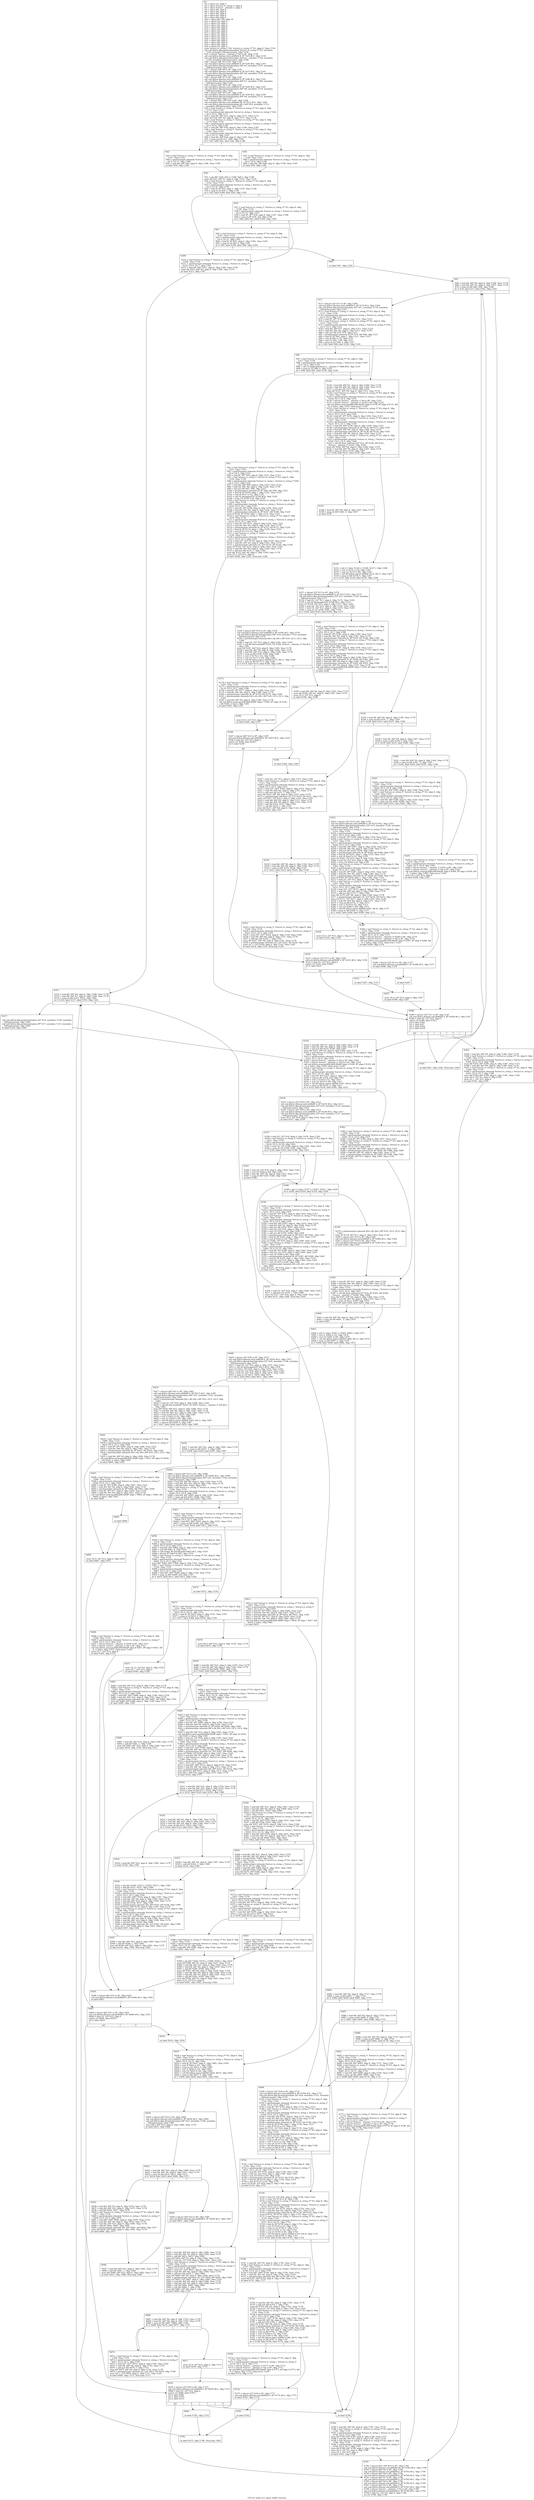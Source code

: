 digraph "CFG for 'build_wcs_upper_buffer' function" {
	label="CFG for 'build_wcs_upper_buffer' function";

	Node0xcf2140 [shape=record,label="{%1:\l  %2 = alloca i32, align 4\l  %3 = alloca %struct.re_string_t*, align 8\l  %4 = alloca %struct.__mbstate_t, align 4\l  %5 = alloca i64, align 8\l  %6 = alloca i64, align 8\l  %7 = alloca i64, align 8\l  %8 = alloca i64, align 8\l  %9 = alloca i64, align 8\l  %10 = alloca [64 x i8], align 16\l  %11 = alloca i32, align 4\l  %12 = alloca i32, align 4\l  %13 = alloca i32, align 4\l  %14 = alloca i64, align 8\l  %15 = alloca i32, align 4\l  %16 = alloca i32, align 4\l  %17 = alloca i8*, align 8\l  %18 = alloca i32, align 4\l  %19 = alloca i32, align 4\l  %20 = alloca i32, align 4\l  %21 = alloca i64, align 8\l  %22 = alloca i64, align 8\l  %23 = alloca i64, align 8\l  %24 = alloca i32, align 4\l  store %struct.re_string_t* %0, %struct.re_string_t** %3, align 8, !tbaa !1154\l  call void @llvm.dbg.declare(metadata %struct.re_string_t** %3, metadata\l... !1105, metadata !DIExpression()), !dbg !1158\l  %25 = bitcast %struct.__mbstate_t* %4 to i8*, !dbg !1159\l  call void @llvm.lifetime.start.p0i8(i64 8, i8* %25) #12, !dbg !1159\l  call void @llvm.dbg.declare(metadata %struct.__mbstate_t* %4, metadata\l... !1106, metadata !DIExpression()), !dbg !1160\l  %26 = bitcast i64* %5 to i8*, !dbg !1161\l  call void @llvm.lifetime.start.p0i8(i64 8, i8* %26) #12, !dbg !1161\l  call void @llvm.dbg.declare(metadata i64* %5, metadata !1107, metadata\l... !DIExpression()), !dbg !1162\l  %27 = bitcast i64* %6 to i8*, !dbg !1161\l  call void @llvm.lifetime.start.p0i8(i64 8, i8* %27) #12, !dbg !1161\l  call void @llvm.dbg.declare(metadata i64* %6, metadata !1108, metadata\l... !DIExpression()), !dbg !1163\l  %28 = bitcast i64* %7 to i8*, !dbg !1161\l  call void @llvm.lifetime.start.p0i8(i64 8, i8* %28) #12, !dbg !1161\l  call void @llvm.dbg.declare(metadata i64* %7, metadata !1109, metadata\l... !DIExpression()), !dbg !1164\l  %29 = bitcast i64* %8 to i8*, !dbg !1161\l  call void @llvm.lifetime.start.p0i8(i64 8, i8* %29) #12, !dbg !1161\l  call void @llvm.dbg.declare(metadata i64* %8, metadata !1110, metadata\l... !DIExpression()), !dbg !1165\l  %30 = bitcast i64* %9 to i8*, !dbg !1166\l  call void @llvm.lifetime.start.p0i8(i64 8, i8* %30) #12, !dbg !1166\l  call void @llvm.dbg.declare(metadata i64* %9, metadata !1111, metadata\l... !DIExpression()), !dbg !1167\l  %31 = bitcast [64 x i8]* %10 to i8*, !dbg !1168\l  call void @llvm.lifetime.start.p0i8(i64 64, i8* %31) #12, !dbg !1168\l  call void @llvm.dbg.declare(metadata [64 x i8]* %10, metadata !1112,\l... metadata !DIExpression()), !dbg !1169\l  %32 = load %struct.re_string_t*, %struct.re_string_t** %3, align 8, !dbg\l... !1170, !tbaa !1154\l  %33 = getelementptr inbounds %struct.re_string_t, %struct.re_string_t* %32,\l... i32 0, i32 6, !dbg !1171\l  %34 = load i64, i64* %33, align 8, !dbg !1171, !tbaa !1172\l  store i64 %34, i64* %6, align 8, !dbg !1177, !tbaa !1178\l  %35 = load %struct.re_string_t*, %struct.re_string_t** %3, align 8, !dbg\l... !1179, !tbaa !1154\l  %36 = getelementptr inbounds %struct.re_string_t, %struct.re_string_t* %35,\l... i32 0, i32 8, !dbg !1180\l  %37 = load i64, i64* %36, align 8, !dbg !1180, !tbaa !1181\l  %38 = load %struct.re_string_t*, %struct.re_string_t** %3, align 8, !dbg\l... !1182, !tbaa !1154\l  %39 = getelementptr inbounds %struct.re_string_t, %struct.re_string_t* %38,\l... i32 0, i32 11, !dbg !1183\l  %40 = load i64, i64* %39, align 8, !dbg !1183, !tbaa !1184\l  %41 = icmp sgt i64 %37, %40, !dbg !1185\l  br i1 %41, label %42, label %46, !dbg !1186\l|{<s0>T|<s1>F}}"];
	Node0xcf2140:s0 -> Node0xcf2590;
	Node0xcf2140:s1 -> Node0xcf25e0;
	Node0xcf2590 [shape=record,label="{%42:\l\l  %43 = load %struct.re_string_t*, %struct.re_string_t** %3, align 8, !dbg\l... !1187, !tbaa !1154\l  %44 = getelementptr inbounds %struct.re_string_t, %struct.re_string_t* %43,\l... i32 0, i32 11, !dbg !1188\l  %45 = load i64, i64* %44, align 8, !dbg !1188, !tbaa !1184\l  br label %50, !dbg !1186\l}"];
	Node0xcf2590 -> Node0xcf2630;
	Node0xcf25e0 [shape=record,label="{%46:\l\l  %47 = load %struct.re_string_t*, %struct.re_string_t** %3, align 8, !dbg\l... !1189, !tbaa !1154\l  %48 = getelementptr inbounds %struct.re_string_t, %struct.re_string_t* %47,\l... i32 0, i32 8, !dbg !1190\l  %49 = load i64, i64* %48, align 8, !dbg !1190, !tbaa !1181\l  br label %50, !dbg !1186\l}"];
	Node0xcf25e0 -> Node0xcf2630;
	Node0xcf2630 [shape=record,label="{%50:\l\l  %51 = phi i64 [ %45, %42 ], [ %49, %46 ], !dbg !1186\l  store i64 %51, i64* %7, align 8, !dbg !1191, !tbaa !1178\l  %52 = load %struct.re_string_t*, %struct.re_string_t** %3, align 8, !dbg\l... !1192, !tbaa !1154\l  %53 = getelementptr inbounds %struct.re_string_t, %struct.re_string_t* %52,\l... i32 0, i32 19, !dbg !1193\l  %54 = load i8, i8* %53, align 2, !dbg !1193, !tbaa !1194\l  %55 = icmp ne i8 %54, 0, !dbg !1192\l  br i1 %55, label %309, label %56, !dbg !1195\l|{<s0>T|<s1>F}}"];
	Node0xcf2630:s0 -> Node0xcf3210;
	Node0xcf2630:s1 -> Node0xcf2680;
	Node0xcf2680 [shape=record,label="{%56:\l\l  %57 = load %struct.re_string_t*, %struct.re_string_t** %3, align 8, !dbg\l... !1196, !tbaa !1154\l  %58 = getelementptr inbounds %struct.re_string_t, %struct.re_string_t* %57,\l... i32 0, i32 15, !dbg !1197\l  %59 = load i8*, i8** %58, align 8, !dbg !1197, !tbaa !1198\l  %60 = icmp eq i8* %59, null, !dbg !1199\l  br i1 %60, label %61, label %309, !dbg !1200\l|{<s0>T|<s1>F}}"];
	Node0xcf2680:s0 -> Node0xcf26d0;
	Node0xcf2680:s1 -> Node0xcf3210;
	Node0xcf26d0 [shape=record,label="{%61:\l\l  %62 = load %struct.re_string_t*, %struct.re_string_t** %3, align 8, !dbg\l... !1201, !tbaa !1154\l  %63 = getelementptr inbounds %struct.re_string_t, %struct.re_string_t* %62,\l... i32 0, i32 21, !dbg !1202\l  %64 = load i8, i8* %63, align 4, !dbg !1202, !tbaa !1203\l  %65 = icmp ne i8 %64, 0, !dbg !1201\l  br i1 %65, label %309, label %66, !dbg !1204\l|{<s0>T|<s1>F}}"];
	Node0xcf26d0:s0 -> Node0xcf3210;
	Node0xcf26d0:s1 -> Node0xcf2720;
	Node0xcf2720 [shape=record,label="{%66:\l\l  br label %67, !dbg !1205\l}"];
	Node0xcf2720 -> Node0xcf2770;
	Node0xcf2770 [shape=record,label="{%67:\l\l  %68 = load i64, i64* %6, align 8, !dbg !1206, !tbaa !1178\l  %69 = load i64, i64* %7, align 8, !dbg !1207, !tbaa !1178\l  %70 = icmp slt i64 %68, %69, !dbg !1208\l  br i1 %70, label %71, label %302, !dbg !1205\l|{<s0>T|<s1>F}}"];
	Node0xcf2770:s0 -> Node0xcf27c0;
	Node0xcf2770:s1 -> Node0xcf31c0;
	Node0xcf27c0 [shape=record,label="{%71:\l\l  %72 = bitcast i32* %11 to i8*, !dbg !1209\l  call void @llvm.lifetime.start.p0i8(i64 4, i8* %72) #12, !dbg !1209\l  call void @llvm.dbg.declare(metadata i32* %11, metadata !1116, metadata\l... !DIExpression()), !dbg !1210\l  %73 = load %struct.re_string_t*, %struct.re_string_t** %3, align 8, !dbg\l... !1211, !tbaa !1154\l  %74 = getelementptr inbounds %struct.re_string_t, %struct.re_string_t* %73,\l... i32 0, i32 0, !dbg !1211\l  %75 = load i8*, i8** %74, align 8, !dbg !1211, !tbaa !1213\l  %76 = load %struct.re_string_t*, %struct.re_string_t** %3, align 8, !dbg\l... !1211, !tbaa !1154\l  %77 = getelementptr inbounds %struct.re_string_t, %struct.re_string_t* %76,\l... i32 0, i32 5, !dbg !1211\l  %78 = load i64, i64* %77, align 8, !dbg !1211, !tbaa !1214\l  %79 = load i64, i64* %6, align 8, !dbg !1211, !tbaa !1178\l  %80 = add nsw i64 %78, %79, !dbg !1211\l  %81 = getelementptr inbounds i8, i8* %75, i64 %80, !dbg !1211\l  %82 = load i8, i8* %81, align 1, !dbg !1211, !tbaa !1215\l  %83 = zext i8 %82 to i32, !dbg !1211\l  %84 = and i32 %83, -128, !dbg !1211\l  %85 = icmp eq i32 %84, 0, !dbg !1211\l  br i1 %85, label %86, label %124, !dbg !1216\l|{<s0>T|<s1>F}}"];
	Node0xcf27c0:s0 -> Node0xcf2810;
	Node0xcf27c0:s1 -> Node0xcf28b0;
	Node0xcf2810 [shape=record,label="{%86:\l\l  %87 = load %struct.re_string_t*, %struct.re_string_t** %3, align 8, !dbg\l... !1217, !tbaa !1154\l  %88 = getelementptr inbounds %struct.re_string_t, %struct.re_string_t* %87,\l... i32 0, i32 4, !dbg !1218\l  %89 = call i32 @mbsinit(%struct.__mbstate_t* %88) #16, !dbg !1219\l  %90 = icmp ne i32 %89, 0, !dbg !1219\l  br i1 %90, label %91, label %124, !dbg !1220\l|{<s0>T|<s1>F}}"];
	Node0xcf2810:s0 -> Node0xcf2860;
	Node0xcf2810:s1 -> Node0xcf28b0;
	Node0xcf2860 [shape=record,label="{%91:\l\l  %92 = load %struct.re_string_t*, %struct.re_string_t** %3, align 8, !dbg\l... !1221, !tbaa !1154\l  %93 = getelementptr inbounds %struct.re_string_t, %struct.re_string_t* %92,\l... i32 0, i32 0, !dbg !1223\l  %94 = load i8*, i8** %93, align 8, !dbg !1223, !tbaa !1213\l  %95 = load %struct.re_string_t*, %struct.re_string_t** %3, align 8, !dbg\l... !1224, !tbaa !1154\l  %96 = getelementptr inbounds %struct.re_string_t, %struct.re_string_t* %95,\l... i32 0, i32 5, !dbg !1225\l  %97 = load i64, i64* %96, align 8, !dbg !1225, !tbaa !1214\l  %98 = load i64, i64* %6, align 8, !dbg !1226, !tbaa !1178\l  %99 = add nsw i64 %97, %98, !dbg !1227\l  %100 = getelementptr inbounds i8, i8* %94, i64 %99, !dbg !1221\l  %101 = load i8, i8* %100, align 1, !dbg !1221, !tbaa !1215\l  %102 = zext i8 %101 to i32, !dbg !1221\l  %103 = call i32 @toupper(i32 %102) #16, !dbg !1228\l  %104 = trunc i32 %103 to i8, !dbg !1228\l  %105 = load %struct.re_string_t*, %struct.re_string_t** %3, align 8, !dbg\l... !1229, !tbaa !1154\l  %106 = getelementptr inbounds %struct.re_string_t, %struct.re_string_t*\l... %105, i32 0, i32 1, !dbg !1230\l  %107 = load i8*, i8** %106, align 8, !dbg !1230, !tbaa !1231\l  %108 = load i64, i64* %6, align 8, !dbg !1232, !tbaa !1178\l  %109 = getelementptr inbounds i8, i8* %107, i64 %108, !dbg !1229\l  store i8 %104, i8* %109, align 1, !dbg !1233, !tbaa !1215\l  %110 = load %struct.re_string_t*, %struct.re_string_t** %3, align 8, !dbg\l... !1234, !tbaa !1154\l  %111 = getelementptr inbounds %struct.re_string_t, %struct.re_string_t*\l... %110, i32 0, i32 1, !dbg !1235\l  %112 = load i8*, i8** %111, align 8, !dbg !1235, !tbaa !1231\l  %113 = load i64, i64* %6, align 8, !dbg !1236, !tbaa !1178\l  %114 = getelementptr inbounds i8, i8* %112, i64 %113, !dbg !1234\l  %115 = load i8, i8* %114, align 1, !dbg !1234, !tbaa !1215\l  %116 = zext i8 %115 to i32, !dbg !1237\l  %117 = load %struct.re_string_t*, %struct.re_string_t** %3, align 8, !dbg\l... !1238, !tbaa !1154\l  %118 = getelementptr inbounds %struct.re_string_t, %struct.re_string_t*\l... %117, i32 0, i32 2, !dbg !1239\l  %119 = load i32*, i32** %118, align 8, !dbg !1239, !tbaa !1240\l  %120 = load i64, i64* %6, align 8, !dbg !1241, !tbaa !1178\l  %121 = getelementptr inbounds i32, i32* %119, i64 %120, !dbg !1238\l  store i32 %116, i32* %121, align 4, !dbg !1242, !tbaa !1243\l  %122 = load i64, i64* %6, align 8, !dbg !1244, !tbaa !1178\l  %123 = add nsw i64 %122, 1, !dbg !1244\l  store i64 %123, i64* %6, align 8, !dbg !1244, !tbaa !1178\l  store i32 2, i32* %12, align 4\l  br label %298, !dbg !1245, !llvm.loop !1246\l}"];
	Node0xcf2860 -> Node0xcf3120;
	Node0xcf28b0 [shape=record,label="{%124:\l\l  %125 = load i64, i64* %7, align 8, !dbg !1248, !tbaa !1178\l  %126 = load i64, i64* %6, align 8, !dbg !1249, !tbaa !1178\l  %127 = sub nsw i64 %125, %126, !dbg !1250\l  store i64 %127, i64* %8, align 8, !dbg !1251, !tbaa !1178\l  %128 = load %struct.re_string_t*, %struct.re_string_t** %3, align 8, !dbg\l... !1252, !tbaa !1154\l  %129 = getelementptr inbounds %struct.re_string_t, %struct.re_string_t*\l... %128, i32 0, i32 4, !dbg !1253\l  %130 = bitcast %struct.__mbstate_t* %4 to i8*, !dbg !1253\l  %131 = bitcast %struct.__mbstate_t* %129 to i8*, !dbg !1253\l  call void @llvm.memcpy.p0i8.p0i8.i64(i8* align 4 %130, i8* align 8 %131, i64\l... 8, i1 false), !dbg !1253, !tbaa.struct !1254\l  %132 = load %struct.re_string_t*, %struct.re_string_t** %3, align 8, !dbg\l... !1255, !tbaa !1154\l  %133 = getelementptr inbounds %struct.re_string_t, %struct.re_string_t*\l... %132, i32 0, i32 0, !dbg !1256\l  %134 = load i8*, i8** %133, align 8, !dbg !1256, !tbaa !1213\l  %135 = load %struct.re_string_t*, %struct.re_string_t** %3, align 8, !dbg\l... !1257, !tbaa !1154\l  %136 = getelementptr inbounds %struct.re_string_t, %struct.re_string_t*\l... %135, i32 0, i32 5, !dbg !1258\l  %137 = load i64, i64* %136, align 8, !dbg !1258, !tbaa !1214\l  %138 = getelementptr inbounds i8, i8* %134, i64 %137, !dbg !1259\l  %139 = load i64, i64* %6, align 8, !dbg !1260, !tbaa !1178\l  %140 = getelementptr inbounds i8, i8* %138, i64 %139, !dbg !1261\l  %141 = load i64, i64* %8, align 8, !dbg !1262, !tbaa !1178\l  %142 = load %struct.re_string_t*, %struct.re_string_t** %3, align 8, !dbg\l... !1263, !tbaa !1154\l  %143 = getelementptr inbounds %struct.re_string_t, %struct.re_string_t*\l... %142, i32 0, i32 4, !dbg !1264\l  %144 = call i64 @rpl_mbrtowc(i32* %11, i8* %140, i64 %141,\l... %struct.__mbstate_t* %143), !dbg !1265\l  store i64 %144, i64* %9, align 8, !dbg !1266, !tbaa !1178\l  %145 = load i64, i64* %9, align 8, !dbg !1267, !tbaa !1178\l  %146 = icmp ult i64 0, %145, !dbg !1267\l  br i1 %146, label %147, label %150, !dbg !1267\l|{<s0>T|<s1>F}}"];
	Node0xcf28b0:s0 -> Node0xcf2900;
	Node0xcf28b0:s1 -> Node0xcf2950;
	Node0xcf2900 [shape=record,label="{%147:\l\l  %148 = load i64, i64* %9, align 8, !dbg !1267, !tbaa !1178\l  %149 = icmp ult i64 %148, -2, !dbg !1267\l  br label %150\l}"];
	Node0xcf2900 -> Node0xcf2950;
	Node0xcf2950 [shape=record,label="{%150:\l\l  %151 = phi i1 [ false, %124 ], [ %149, %147 ], !dbg !1268\l  %152 = zext i1 %151 to i32, !dbg !1267\l  %153 = sext i32 %152 to i64, !dbg !1267\l  %154 = call i64 @llvm.expect.i64(i64 %153, i64 1), !dbg !1267\l  %155 = icmp ne i64 %154, 0, !dbg !1267\l  br i1 %155, label %156, label %234, !dbg !1269\l|{<s0>T|<s1>F}}"];
	Node0xcf2950:s0 -> Node0xcf29a0;
	Node0xcf2950:s1 -> Node0xcf2e00;
	Node0xcf29a0 [shape=record,label="{%156:\l\l  %157 = bitcast i32* %13 to i8*, !dbg !1270\l  call void @llvm.lifetime.start.p0i8(i64 4, i8* %157) #12, !dbg !1270\l  call void @llvm.dbg.declare(metadata i32* %13, metadata !1120, metadata\l... !DIExpression()), !dbg !1271\l  %158 = load i32, i32* %11, align 4, !dbg !1272, !tbaa !1243\l  %159 = call i32 @towupper(i32 %158) #12, !dbg !1273\l  store i32 %159, i32* %13, align 4, !dbg !1271, !tbaa !1243\l  %160 = load i32, i32* %13, align 4, !dbg !1274, !tbaa !1243\l  %161 = load i32, i32* %11, align 4, !dbg !1275, !tbaa !1243\l  %162 = icmp ne i32 %160, %161, !dbg !1276\l  br i1 %162, label %163, label %190, !dbg !1277\l|{<s0>T|<s1>F}}"];
	Node0xcf29a0:s0 -> Node0xcf29f0;
	Node0xcf29a0:s1 -> Node0xcf2bd0;
	Node0xcf29f0 [shape=record,label="{%163:\l\l  %164 = bitcast i64* %14 to i8*, !dbg !1278\l  call void @llvm.lifetime.start.p0i8(i64 8, i8* %164) #12, !dbg !1278\l  call void @llvm.dbg.declare(metadata i64* %14, metadata !1123, metadata\l... !DIExpression()), !dbg !1279\l  %165 = getelementptr inbounds [64 x i8], [64 x i8]* %10, i32 0, i32 0, !dbg\l... !1280\l  %166 = load i32, i32* %13, align 4, !dbg !1281, !tbaa !1243\l  %167 = call i64 @wcrtomb(i8* %165, i32 %166, %struct.__mbstate_t* %4) #12,\l... !dbg !1282\l  store i64 %167, i64* %14, align 8, !dbg !1283, !tbaa !1178\l  %168 = load i64, i64* %9, align 8, !dbg !1284, !tbaa !1178\l  %169 = load i64, i64* %14, align 8, !dbg !1284, !tbaa !1178\l  %170 = icmp eq i64 %168, %169, !dbg !1284\l  %171 = zext i1 %170 to i32, !dbg !1284\l  %172 = sext i32 %171 to i64, !dbg !1284\l  %173 = call i64 @llvm.expect.i64(i64 %172, i64 1), !dbg !1284\l  %174 = icmp ne i64 %173, 0, !dbg !1284\l  br i1 %174, label %175, label %183, !dbg !1286\l|{<s0>T|<s1>F}}"];
	Node0xcf29f0:s0 -> Node0xcf2a40;
	Node0xcf29f0:s1 -> Node0xcf2a90;
	Node0xcf2a40 [shape=record,label="{%175:\l\l  %176 = load %struct.re_string_t*, %struct.re_string_t** %3, align 8, !dbg\l... !1287, !tbaa !1154\l  %177 = getelementptr inbounds %struct.re_string_t, %struct.re_string_t*\l... %176, i32 0, i32 1, !dbg !1288\l  %178 = load i8*, i8** %177, align 8, !dbg !1288, !tbaa !1231\l  %179 = load i64, i64* %6, align 8, !dbg !1289, !tbaa !1178\l  %180 = getelementptr inbounds i8, i8* %178, i64 %179, !dbg !1290\l  %181 = getelementptr inbounds [64 x i8], [64 x i8]* %10, i32 0, i32 0, !dbg\l... !1291\l  %182 = load i64, i64* %9, align 8, !dbg !1292, !tbaa !1178\l  call void @llvm.memcpy.p0i8.p0i8.i64(i8* align 1 %180, i8* align 16 %181,\l... i64 %182, i1 false), !dbg !1291\l  br label %185, !dbg !1291\l}"];
	Node0xcf2a40 -> Node0xcf2ae0;
	Node0xcf2a90 [shape=record,label="{%183:\l\l  %184 = load i64, i64* %6, align 8, !dbg !1293, !tbaa !1178\l  store i64 %184, i64* %5, align 8, !dbg !1295, !tbaa !1178\l  store i32 4, i32* %12, align 4\l  br label %186, !dbg !1296\l}"];
	Node0xcf2a90 -> Node0xcf2b30;
	Node0xcf2ae0 [shape=record,label="{%185:\l\l  store i32 0, i32* %12, align 4, !dbg !1297\l  br label %186, !dbg !1297\l}"];
	Node0xcf2ae0 -> Node0xcf2b30;
	Node0xcf2b30 [shape=record,label="{%186:\l\l  %187 = bitcast i64* %14 to i8*, !dbg !1297\l  call void @llvm.lifetime.end.p0i8(i64 8, i8* %187) #12, !dbg !1297\l  %188 = load i32, i32* %12, align 4\l  switch i32 %188, label %230 [\l    i32 0, label %189\l  ]\l|{<s0>def|<s1>0}}"];
	Node0xcf2b30:s0 -> Node0xcf2d60;
	Node0xcf2b30:s1 -> Node0xcf2b80;
	Node0xcf2b80 [shape=record,label="{%189:\l\l  br label %206, !dbg !1298\l}"];
	Node0xcf2b80 -> Node0xcf2c20;
	Node0xcf2bd0 [shape=record,label="{%190:\l\l  %191 = load %struct.re_string_t*, %struct.re_string_t** %3, align 8, !dbg\l... !1299, !tbaa !1154\l  %192 = getelementptr inbounds %struct.re_string_t, %struct.re_string_t*\l... %191, i32 0, i32 1, !dbg !1300\l  %193 = load i8*, i8** %192, align 8, !dbg !1300, !tbaa !1231\l  %194 = load i64, i64* %6, align 8, !dbg !1301, !tbaa !1178\l  %195 = getelementptr inbounds i8, i8* %193, i64 %194, !dbg !1302\l  %196 = load %struct.re_string_t*, %struct.re_string_t** %3, align 8, !dbg\l... !1303, !tbaa !1154\l  %197 = getelementptr inbounds %struct.re_string_t, %struct.re_string_t*\l... %196, i32 0, i32 0, !dbg !1304\l  %198 = load i8*, i8** %197, align 8, !dbg !1304, !tbaa !1213\l  %199 = load %struct.re_string_t*, %struct.re_string_t** %3, align 8, !dbg\l... !1305, !tbaa !1154\l  %200 = getelementptr inbounds %struct.re_string_t, %struct.re_string_t*\l... %199, i32 0, i32 5, !dbg !1306\l  %201 = load i64, i64* %200, align 8, !dbg !1306, !tbaa !1214\l  %202 = getelementptr inbounds i8, i8* %198, i64 %201, !dbg !1307\l  %203 = load i64, i64* %6, align 8, !dbg !1308, !tbaa !1178\l  %204 = getelementptr inbounds i8, i8* %202, i64 %203, !dbg !1309\l  %205 = load i64, i64* %9, align 8, !dbg !1310, !tbaa !1178\l  call void @llvm.memcpy.p0i8.p0i8.i64(i8* align 1 %195, i8* align 1 %204, i64\l... %205, i1 false), !dbg !1311\l  br label %206\l}"];
	Node0xcf2bd0 -> Node0xcf2c20;
	Node0xcf2c20 [shape=record,label="{%206:\l\l  %207 = load i32, i32* %13, align 4, !dbg !1312, !tbaa !1243\l  %208 = load %struct.re_string_t*, %struct.re_string_t** %3, align 8, !dbg\l... !1313, !tbaa !1154\l  %209 = getelementptr inbounds %struct.re_string_t, %struct.re_string_t*\l... %208, i32 0, i32 2, !dbg !1314\l  %210 = load i32*, i32** %209, align 8, !dbg !1314, !tbaa !1240\l  %211 = load i64, i64* %6, align 8, !dbg !1315, !tbaa !1178\l  %212 = add nsw i64 %211, 1, !dbg !1315\l  store i64 %212, i64* %6, align 8, !dbg !1315, !tbaa !1178\l  %213 = getelementptr inbounds i32, i32* %210, i64 %211, !dbg !1313\l  store i32 %207, i32* %213, align 4, !dbg !1316, !tbaa !1243\l  %214 = load i64, i64* %6, align 8, !dbg !1317, !tbaa !1178\l  %215 = load i64, i64* %9, align 8, !dbg !1319, !tbaa !1178\l  %216 = add i64 %214, %215, !dbg !1320\l  %217 = sub i64 %216, 1, !dbg !1321\l  store i64 %217, i64* %8, align 8, !dbg !1322, !tbaa !1178\l  br label %218, !dbg !1323\l}"];
	Node0xcf2c20 -> Node0xcf2c70;
	Node0xcf2c70 [shape=record,label="{%218:\l\l  %219 = load i64, i64* %6, align 8, !dbg !1324, !tbaa !1178\l  %220 = load i64, i64* %8, align 8, !dbg !1326, !tbaa !1178\l  %221 = icmp slt i64 %219, %220, !dbg !1327\l  br i1 %221, label %222, label %229, !dbg !1328\l|{<s0>T|<s1>F}}"];
	Node0xcf2c70:s0 -> Node0xcf2cc0;
	Node0xcf2c70:s1 -> Node0xcf2d10;
	Node0xcf2cc0 [shape=record,label="{%222:\l\l  %223 = load %struct.re_string_t*, %struct.re_string_t** %3, align 8, !dbg\l... !1329, !tbaa !1154\l  %224 = getelementptr inbounds %struct.re_string_t, %struct.re_string_t*\l... %223, i32 0, i32 2, !dbg !1330\l  %225 = load i32*, i32** %224, align 8, !dbg !1330, !tbaa !1240\l  %226 = load i64, i64* %6, align 8, !dbg !1331, !tbaa !1178\l  %227 = add nsw i64 %226, 1, !dbg !1331\l  store i64 %227, i64* %6, align 8, !dbg !1331, !tbaa !1178\l  %228 = getelementptr inbounds i32, i32* %225, i64 %226, !dbg !1329\l  store i32 -1, i32* %228, align 4, !dbg !1332, !tbaa !1243\l  br label %218, !dbg !1333, !llvm.loop !1334\l}"];
	Node0xcf2cc0 -> Node0xcf2c70;
	Node0xcf2d10 [shape=record,label="{%229:\l\l  store i32 0, i32* %12, align 4, !dbg !1336\l  br label %230, !dbg !1336\l}"];
	Node0xcf2d10 -> Node0xcf2d60;
	Node0xcf2d60 [shape=record,label="{%230:\l\l  %231 = bitcast i32* %13 to i8*, !dbg !1336\l  call void @llvm.lifetime.end.p0i8(i64 4, i8* %231) #12, !dbg !1336\l  %232 = load i32, i32* %12, align 4\l  switch i32 %232, label %298 [\l    i32 0, label %233\l  ]\l|{<s0>def|<s1>0}}"];
	Node0xcf2d60:s0 -> Node0xcf3120;
	Node0xcf2d60:s1 -> Node0xcf2db0;
	Node0xcf2db0 [shape=record,label="{%233:\l\l  br label %297, !dbg !1337\l}"];
	Node0xcf2db0 -> Node0xcf30d0;
	Node0xcf2e00 [shape=record,label="{%234:\l\l  %235 = load i64, i64* %9, align 8, !dbg !1338, !tbaa !1178\l  %236 = icmp eq i64 %235, -1, !dbg !1339\l  br i1 %236, label %251, label %237, !dbg !1340\l|{<s0>T|<s1>F}}"];
	Node0xcf2e00:s0 -> Node0xcf2f40;
	Node0xcf2e00:s1 -> Node0xcf2e50;
	Node0xcf2e50 [shape=record,label="{%237:\l\l  %238 = load i64, i64* %9, align 8, !dbg !1341, !tbaa !1178\l  %239 = icmp eq i64 %238, 0, !dbg !1342\l  br i1 %239, label %251, label %240, !dbg !1343\l|{<s0>T|<s1>F}}"];
	Node0xcf2e50:s0 -> Node0xcf2f40;
	Node0xcf2e50:s1 -> Node0xcf2ea0;
	Node0xcf2ea0 [shape=record,label="{%240:\l\l  %241 = load i64, i64* %9, align 8, !dbg !1344, !tbaa !1178\l  %242 = icmp eq i64 %241, -2, !dbg !1345\l  br i1 %242, label %243, label %291, !dbg !1346\l|{<s0>T|<s1>F}}"];
	Node0xcf2ea0:s0 -> Node0xcf2ef0;
	Node0xcf2ea0:s1 -> Node0xcf3030;
	Node0xcf2ef0 [shape=record,label="{%243:\l\l  %244 = load %struct.re_string_t*, %struct.re_string_t** %3, align 8, !dbg\l... !1347, !tbaa !1154\l  %245 = getelementptr inbounds %struct.re_string_t, %struct.re_string_t*\l... %244, i32 0, i32 8, !dbg !1348\l  %246 = load i64, i64* %245, align 8, !dbg !1348, !tbaa !1181\l  %247 = load %struct.re_string_t*, %struct.re_string_t** %3, align 8, !dbg\l... !1349, !tbaa !1154\l  %248 = getelementptr inbounds %struct.re_string_t, %struct.re_string_t*\l... %247, i32 0, i32 11, !dbg !1350\l  %249 = load i64, i64* %248, align 8, !dbg !1350, !tbaa !1184\l  %250 = icmp sge i64 %246, %249, !dbg !1351\l  br i1 %250, label %251, label %291, !dbg !1352\l|{<s0>T|<s1>F}}"];
	Node0xcf2ef0:s0 -> Node0xcf2f40;
	Node0xcf2ef0:s1 -> Node0xcf3030;
	Node0xcf2f40 [shape=record,label="{%251:\l\l  %252 = bitcast i32* %15 to i8*, !dbg !1353\l  call void @llvm.lifetime.start.p0i8(i64 4, i8* %252) #12, !dbg !1353\l  call void @llvm.dbg.declare(metadata i32* %15, metadata !1126, metadata\l... !DIExpression()), !dbg !1354\l  %253 = load %struct.re_string_t*, %struct.re_string_t** %3, align 8, !dbg\l... !1355, !tbaa !1154\l  %254 = getelementptr inbounds %struct.re_string_t, %struct.re_string_t*\l... %253, i32 0, i32 0, !dbg !1356\l  %255 = load i8*, i8** %254, align 8, !dbg !1356, !tbaa !1213\l  %256 = load %struct.re_string_t*, %struct.re_string_t** %3, align 8, !dbg\l... !1357, !tbaa !1154\l  %257 = getelementptr inbounds %struct.re_string_t, %struct.re_string_t*\l... %256, i32 0, i32 5, !dbg !1358\l  %258 = load i64, i64* %257, align 8, !dbg !1358, !tbaa !1214\l  %259 = load i64, i64* %6, align 8, !dbg !1359, !tbaa !1178\l  %260 = add nsw i64 %258, %259, !dbg !1360\l  %261 = getelementptr inbounds i8, i8* %255, i64 %260, !dbg !1355\l  %262 = load i8, i8* %261, align 1, !dbg !1355, !tbaa !1215\l  %263 = zext i8 %262 to i32, !dbg !1355\l  store i32 %263, i32* %15, align 4, !dbg !1354, !tbaa !1243\l  %264 = load i32, i32* %15, align 4, !dbg !1361, !tbaa !1243\l  %265 = trunc i32 %264 to i8, !dbg !1361\l  %266 = load %struct.re_string_t*, %struct.re_string_t** %3, align 8, !dbg\l... !1362, !tbaa !1154\l  %267 = getelementptr inbounds %struct.re_string_t, %struct.re_string_t*\l... %266, i32 0, i32 1, !dbg !1363\l  %268 = load i8*, i8** %267, align 8, !dbg !1363, !tbaa !1231\l  %269 = load i64, i64* %6, align 8, !dbg !1364, !tbaa !1178\l  %270 = getelementptr inbounds i8, i8* %268, i64 %269, !dbg !1362\l  store i8 %265, i8* %270, align 1, !dbg !1365, !tbaa !1215\l  %271 = load i32, i32* %15, align 4, !dbg !1366, !tbaa !1243\l  %272 = load %struct.re_string_t*, %struct.re_string_t** %3, align 8, !dbg\l... !1367, !tbaa !1154\l  %273 = getelementptr inbounds %struct.re_string_t, %struct.re_string_t*\l... %272, i32 0, i32 2, !dbg !1368\l  %274 = load i32*, i32** %273, align 8, !dbg !1368, !tbaa !1240\l  %275 = load i64, i64* %6, align 8, !dbg !1369, !tbaa !1178\l  %276 = add nsw i64 %275, 1, !dbg !1369\l  store i64 %276, i64* %6, align 8, !dbg !1369, !tbaa !1178\l  %277 = getelementptr inbounds i32, i32* %274, i64 %275, !dbg !1367\l  store i32 %271, i32* %277, align 4, !dbg !1370, !tbaa !1243\l  %278 = load i64, i64* %9, align 8, !dbg !1371, !tbaa !1178\l  %279 = icmp eq i64 %278, -1, !dbg !1371\l  %280 = zext i1 %279 to i32, !dbg !1371\l  %281 = sext i32 %280 to i64, !dbg !1371\l  %282 = call i64 @llvm.expect.i64(i64 %281, i64 0), !dbg !1371\l  %283 = icmp ne i64 %282, 0, !dbg !1371\l  br i1 %283, label %284, label %289, !dbg !1373\l|{<s0>T|<s1>F}}"];
	Node0xcf2f40:s0 -> Node0xcf2f90;
	Node0xcf2f40:s1 -> Node0xcf2fe0;
	Node0xcf2f90 [shape=record,label="{%284:\l\l  %285 = load %struct.re_string_t*, %struct.re_string_t** %3, align 8, !dbg\l... !1374, !tbaa !1154\l  %286 = getelementptr inbounds %struct.re_string_t, %struct.re_string_t*\l... %285, i32 0, i32 4, !dbg !1375\l  %287 = bitcast %struct.__mbstate_t* %286 to i8*, !dbg !1376\l  %288 = bitcast %struct.__mbstate_t* %4 to i8*, !dbg !1376\l  call void @llvm.memcpy.p0i8.p0i8.i64(i8* align 8 %287, i8* align 4 %288, i64\l... 8, i1 false), !dbg !1376, !tbaa.struct !1254\l  br label %289, !dbg !1374\l}"];
	Node0xcf2f90 -> Node0xcf2fe0;
	Node0xcf2fe0 [shape=record,label="{%289:\l\l  %290 = bitcast i32* %15 to i8*, !dbg !1377\l  call void @llvm.lifetime.end.p0i8(i64 4, i8* %290) #12, !dbg !1377\l  br label %296, !dbg !1378\l}"];
	Node0xcf2fe0 -> Node0xcf3080;
	Node0xcf3030 [shape=record,label="{%291:\l\l  %292 = load %struct.re_string_t*, %struct.re_string_t** %3, align 8, !dbg\l... !1379, !tbaa !1154\l  %293 = getelementptr inbounds %struct.re_string_t, %struct.re_string_t*\l... %292, i32 0, i32 4, !dbg !1381\l  %294 = bitcast %struct.__mbstate_t* %293 to i8*, !dbg !1382\l  %295 = bitcast %struct.__mbstate_t* %4 to i8*, !dbg !1382\l  call void @llvm.memcpy.p0i8.p0i8.i64(i8* align 8 %294, i8* align 4 %295, i64\l... 8, i1 false), !dbg !1382, !tbaa.struct !1254\l  store i32 3, i32* %12, align 4\l  br label %298, !dbg !1383\l}"];
	Node0xcf3030 -> Node0xcf3120;
	Node0xcf3080 [shape=record,label="{%296:\l\l  br label %297\l}"];
	Node0xcf3080 -> Node0xcf30d0;
	Node0xcf30d0 [shape=record,label="{%297:\l\l  store i32 0, i32* %12, align 4, !dbg !1247\l  br label %298, !dbg !1247\l}"];
	Node0xcf30d0 -> Node0xcf3120;
	Node0xcf3120 [shape=record,label="{%298:\l\l  %299 = bitcast i32* %11 to i8*, !dbg !1247\l  call void @llvm.lifetime.end.p0i8(i64 4, i8* %299) #12, !dbg !1247\l  %300 = load i32, i32* %12, align 4\l  switch i32 %300, label %791 [\l    i32 0, label %301\l    i32 2, label %67\l    i32 3, label %302\l    i32 4, label %318\l  ]\l|{<s0>def|<s1>0|<s2>2|<s3>3|<s4>4}}"];
	Node0xcf3120:s0 -> Node0xcf4ac0;
	Node0xcf3120:s1 -> Node0xcf3170;
	Node0xcf3120:s2 -> Node0xcf2770;
	Node0xcf3120:s3 -> Node0xcf31c0;
	Node0xcf3120:s4 -> Node0xcf3300;
	Node0xcf3170 [shape=record,label="{%301:\l\l  br label %67, !dbg !1205, !llvm.loop !1246\l}"];
	Node0xcf3170 -> Node0xcf2770;
	Node0xcf31c0 [shape=record,label="{%302:\l\l  %303 = load i64, i64* %6, align 8, !dbg !1384, !tbaa !1178\l  %304 = load %struct.re_string_t*, %struct.re_string_t** %3, align 8, !dbg\l... !1385, !tbaa !1154\l  %305 = getelementptr inbounds %struct.re_string_t, %struct.re_string_t*\l... %304, i32 0, i32 6, !dbg !1386\l  store i64 %303, i64* %305, align 8, !dbg !1387, !tbaa !1172\l  %306 = load i64, i64* %6, align 8, !dbg !1388, !tbaa !1178\l  %307 = load %struct.re_string_t*, %struct.re_string_t** %3, align 8, !dbg\l... !1389, !tbaa !1154\l  %308 = getelementptr inbounds %struct.re_string_t, %struct.re_string_t*\l... %307, i32 0, i32 7, !dbg !1390\l  store i64 %306, i64* %308, align 8, !dbg !1391, !tbaa !1392\l  store i32 0, i32* %2, align 4, !dbg !1393\l  store i32 1, i32* %12, align 4\l  br label %791, !dbg !1393\l}"];
	Node0xcf31c0 -> Node0xcf4ac0;
	Node0xcf3210 [shape=record,label="{%309:\l\l  %310 = load %struct.re_string_t*, %struct.re_string_t** %3, align 8, !dbg\l... !1394, !tbaa !1154\l  %311 = getelementptr inbounds %struct.re_string_t, %struct.re_string_t*\l... %310, i32 0, i32 7, !dbg !1395\l  %312 = load i64, i64* %311, align 8, !dbg !1395, !tbaa !1392\l  store i64 %312, i64* %5, align 8, !dbg !1396, !tbaa !1178\l  br label %313, !dbg !1397\l}"];
	Node0xcf3210 -> Node0xcf3260;
	Node0xcf3260 [shape=record,label="{%313:\l\l  %314 = load i64, i64* %6, align 8, !dbg !1398, !tbaa !1178\l  %315 = load i64, i64* %7, align 8, !dbg !1399, !tbaa !1178\l  %316 = icmp slt i64 %314, %315, !dbg !1400\l  br i1 %316, label %317, label %783, !dbg !1401\l|{<s0>T|<s1>F}}"];
	Node0xcf3260:s0 -> Node0xcf32b0;
	Node0xcf3260:s1 -> Node0xcf4a20;
	Node0xcf32b0 [shape=record,label="{%317:\l\l  call void @llvm.dbg.declare(metadata i32* %16, metadata !1129, metadata\l... !DIExpression()), !dbg !1402\l  call void @llvm.dbg.declare(metadata i8** %17, metadata !1133, metadata\l... !DIExpression()), !dbg !1403\l  br label %318, !dbg !1404\l}"];
	Node0xcf32b0 -> Node0xcf3300;
	Node0xcf3300 [shape=record,label="{%318:\l\l  %319 = load i64, i64* %7, align 8, !dbg !1405, !tbaa !1178\l  %320 = load i64, i64* %6, align 8, !dbg !1406, !tbaa !1178\l  %321 = sub nsw i64 %319, %320, !dbg !1407\l  store i64 %321, i64* %8, align 8, !dbg !1408, !tbaa !1178\l  %322 = load %struct.re_string_t*, %struct.re_string_t** %3, align 8, !dbg\l... !1409, !tbaa !1154\l  %323 = getelementptr inbounds %struct.re_string_t, %struct.re_string_t*\l... %322, i32 0, i32 4, !dbg !1410\l  %324 = bitcast %struct.__mbstate_t* %4 to i8*, !dbg !1410\l  %325 = bitcast %struct.__mbstate_t* %323 to i8*, !dbg !1410\l  call void @llvm.memcpy.p0i8.p0i8.i64(i8* align 4 %324, i8* align 8 %325, i64\l... 8, i1 false), !dbg !1410, !tbaa.struct !1254\l  %326 = load %struct.re_string_t*, %struct.re_string_t** %3, align 8, !dbg\l... !1411, !tbaa !1154\l  %327 = getelementptr inbounds %struct.re_string_t, %struct.re_string_t*\l... %326, i32 0, i32 15, !dbg !1411\l  %328 = load i8*, i8** %327, align 8, !dbg !1411, !tbaa !1198\l  %329 = icmp ne i8* %328, null, !dbg !1411\l  %330 = zext i1 %329 to i32, !dbg !1411\l  %331 = sext i32 %330 to i64, !dbg !1411\l  %332 = call i64 @llvm.expect.i64(i64 %331, i64 0), !dbg !1411\l  %333 = icmp ne i64 %332, 0, !dbg !1411\l  br i1 %333, label %334, label %382, !dbg !1412\l|{<s0>T|<s1>F}}"];
	Node0xcf3300:s0 -> Node0xcf3350;
	Node0xcf3300:s1 -> Node0xcf3580;
	Node0xcf3350 [shape=record,label="{%334:\l\l  %335 = bitcast i32* %18 to i8*, !dbg !1413\l  call void @llvm.lifetime.start.p0i8(i64 4, i8* %335) #12, !dbg !1413\l  call void @llvm.dbg.declare(metadata i32* %18, metadata !1134, metadata\l... !DIExpression()), !dbg !1414\l  %336 = bitcast i32* %19 to i8*, !dbg !1413\l  call void @llvm.lifetime.start.p0i8(i64 4, i8* %336) #12, !dbg !1413\l  call void @llvm.dbg.declare(metadata i32* %19, metadata !1137, metadata\l... !DIExpression()), !dbg !1415\l  store i32 0, i32* %18, align 4, !dbg !1416, !tbaa !1243\l  br label %337, !dbg !1418\l}"];
	Node0xcf3350 -> Node0xcf33a0;
	Node0xcf33a0 [shape=record,label="{%337:\l\l  %338 = load i32, i32* %18, align 4, !dbg !1419, !tbaa !1243\l  %339 = load %struct.re_string_t*, %struct.re_string_t** %3, align 8, !dbg\l... !1421, !tbaa !1154\l  %340 = getelementptr inbounds %struct.re_string_t, %struct.re_string_t*\l... %339, i32 0, i32 24, !dbg !1422\l  %341 = load i32, i32* %340, align 8, !dbg !1422, !tbaa !1423\l  %342 = icmp slt i32 %338, %341, !dbg !1424\l  br i1 %342, label %343, label %348, !dbg !1425\l|{<s0>T|<s1>F}}"];
	Node0xcf33a0:s0 -> Node0xcf33f0;
	Node0xcf33a0:s1 -> Node0xcf3440;
	Node0xcf33f0 [shape=record,label="{%343:\l\l  %344 = load i32, i32* %18, align 4, !dbg !1426, !tbaa !1243\l  %345 = sext i32 %344 to i64, !dbg !1426\l  %346 = load i64, i64* %8, align 8, !dbg !1427, !tbaa !1178\l  %347 = icmp slt i64 %345, %346, !dbg !1428\l  br label %348\l}"];
	Node0xcf33f0 -> Node0xcf3440;
	Node0xcf3440 [shape=record,label="{%348:\l\l  %349 = phi i1 [ false, %337 ], [ %347, %343 ], !dbg !1429\l  br i1 %349, label %350, label %378, !dbg !1430\l|{<s0>T|<s1>F}}"];
	Node0xcf3440:s0 -> Node0xcf3490;
	Node0xcf3440:s1 -> Node0xcf3530;
	Node0xcf3490 [shape=record,label="{%350:\l\l  %351 = load %struct.re_string_t*, %struct.re_string_t** %3, align 8, !dbg\l... !1431, !tbaa !1154\l  %352 = getelementptr inbounds %struct.re_string_t, %struct.re_string_t*\l... %351, i32 0, i32 0, !dbg !1433\l  %353 = load i8*, i8** %352, align 8, !dbg !1433, !tbaa !1213\l  %354 = load %struct.re_string_t*, %struct.re_string_t** %3, align 8, !dbg\l... !1434, !tbaa !1154\l  %355 = getelementptr inbounds %struct.re_string_t, %struct.re_string_t*\l... %354, i32 0, i32 5, !dbg !1435\l  %356 = load i64, i64* %355, align 8, !dbg !1435, !tbaa !1214\l  %357 = load i64, i64* %5, align 8, !dbg !1436, !tbaa !1178\l  %358 = add nsw i64 %356, %357, !dbg !1437\l  %359 = load i32, i32* %18, align 4, !dbg !1438, !tbaa !1243\l  %360 = sext i32 %359 to i64, !dbg !1438\l  %361 = add nsw i64 %358, %360, !dbg !1439\l  %362 = getelementptr inbounds i8, i8* %353, i64 %361, !dbg !1431\l  %363 = load i8, i8* %362, align 1, !dbg !1431, !tbaa !1215\l  %364 = zext i8 %363 to i32, !dbg !1431\l  store i32 %364, i32* %19, align 4, !dbg !1440, !tbaa !1243\l  %365 = load %struct.re_string_t*, %struct.re_string_t** %3, align 8, !dbg\l... !1441, !tbaa !1154\l  %366 = getelementptr inbounds %struct.re_string_t, %struct.re_string_t*\l... %365, i32 0, i32 15, !dbg !1442\l  %367 = load i8*, i8** %366, align 8, !dbg !1442, !tbaa !1198\l  %368 = load i32, i32* %19, align 4, !dbg !1443, !tbaa !1243\l  %369 = sext i32 %368 to i64, !dbg !1441\l  %370 = getelementptr inbounds i8, i8* %367, i64 %369, !dbg !1441\l  %371 = load i8, i8* %370, align 1, !dbg !1441, !tbaa !1215\l  %372 = load i32, i32* %18, align 4, !dbg !1444, !tbaa !1243\l  %373 = sext i32 %372 to i64, !dbg !1445\l  %374 = getelementptr inbounds [64 x i8], [64 x i8]* %10, i64 0, i64 %373,\l... !dbg !1445\l  store i8 %371, i8* %374, align 1, !dbg !1446, !tbaa !1215\l  br label %375, !dbg !1447\l}"];
	Node0xcf3490 -> Node0xcf34e0;
	Node0xcf34e0 [shape=record,label="{%375:\l\l  %376 = load i32, i32* %18, align 4, !dbg !1448, !tbaa !1243\l  %377 = add nsw i32 %376, 1, !dbg !1448\l  store i32 %377, i32* %18, align 4, !dbg !1448, !tbaa !1243\l  br label %337, !dbg !1449, !llvm.loop !1450\l}"];
	Node0xcf34e0 -> Node0xcf33a0;
	Node0xcf3530 [shape=record,label="{%378:\l\l  %379 = getelementptr inbounds [64 x i8], [64 x i8]* %10, i32 0, i32 0, !dbg\l... !1452\l  store i8* %379, i8** %17, align 8, !dbg !1453, !tbaa !1154\l  %380 = bitcast i32* %19 to i8*, !dbg !1454\l  call void @llvm.lifetime.end.p0i8(i64 4, i8* %380) #12, !dbg !1454\l  %381 = bitcast i32* %18 to i8*, !dbg !1454\l  call void @llvm.lifetime.end.p0i8(i64 4, i8* %381) #12, !dbg !1454\l  br label %392, !dbg !1455\l}"];
	Node0xcf3530 -> Node0xcf35d0;
	Node0xcf3580 [shape=record,label="{%382:\l\l  %383 = load %struct.re_string_t*, %struct.re_string_t** %3, align 8, !dbg\l... !1456, !tbaa !1154\l  %384 = getelementptr inbounds %struct.re_string_t, %struct.re_string_t*\l... %383, i32 0, i32 0, !dbg !1457\l  %385 = load i8*, i8** %384, align 8, !dbg !1457, !tbaa !1213\l  %386 = load %struct.re_string_t*, %struct.re_string_t** %3, align 8, !dbg\l... !1458, !tbaa !1154\l  %387 = getelementptr inbounds %struct.re_string_t, %struct.re_string_t*\l... %386, i32 0, i32 5, !dbg !1459\l  %388 = load i64, i64* %387, align 8, !dbg !1459, !tbaa !1214\l  %389 = getelementptr inbounds i8, i8* %385, i64 %388, !dbg !1460\l  %390 = load i64, i64* %5, align 8, !dbg !1461, !tbaa !1178\l  %391 = getelementptr inbounds i8, i8* %389, i64 %390, !dbg !1462\l  store i8* %391, i8** %17, align 8, !dbg !1463, !tbaa !1154\l  br label %392\l}"];
	Node0xcf3580 -> Node0xcf35d0;
	Node0xcf35d0 [shape=record,label="{%392:\l\l  %393 = load i8*, i8** %17, align 8, !dbg !1464, !tbaa !1154\l  %394 = load i64, i64* %8, align 8, !dbg !1465, !tbaa !1178\l  %395 = load %struct.re_string_t*, %struct.re_string_t** %3, align 8, !dbg\l... !1466, !tbaa !1154\l  %396 = getelementptr inbounds %struct.re_string_t, %struct.re_string_t*\l... %395, i32 0, i32 4, !dbg !1467\l  %397 = call i64 @rpl_mbrtowc(i32* %16, i8* %393, i64 %394,\l... %struct.__mbstate_t* %396), !dbg !1468\l  store i64 %397, i64* %9, align 8, !dbg !1469, !tbaa !1178\l  %398 = load i64, i64* %9, align 8, !dbg !1470, !tbaa !1178\l  %399 = icmp ult i64 0, %398, !dbg !1470\l  br i1 %399, label %400, label %403, !dbg !1470\l|{<s0>T|<s1>F}}"];
	Node0xcf35d0:s0 -> Node0xcf3620;
	Node0xcf35d0:s1 -> Node0xcf3670;
	Node0xcf3620 [shape=record,label="{%400:\l\l  %401 = load i64, i64* %9, align 8, !dbg !1470, !tbaa !1178\l  %402 = icmp ult i64 %401, -2, !dbg !1470\l  br label %403\l}"];
	Node0xcf3620 -> Node0xcf3670;
	Node0xcf3670 [shape=record,label="{%403:\l\l  %404 = phi i1 [ false, %392 ], [ %402, %400 ], !dbg !1471\l  %405 = zext i1 %404 to i32, !dbg !1470\l  %406 = sext i32 %405 to i64, !dbg !1470\l  %407 = call i64 @llvm.expect.i64(i64 %406, i64 1), !dbg !1470\l  %408 = icmp ne i64 %407, 0, !dbg !1470\l  br i1 %408, label %409, label %682, !dbg !1472\l|{<s0>T|<s1>F}}"];
	Node0xcf3670:s0 -> Node0xcf36c0;
	Node0xcf3670:s1 -> Node0xcf45c0;
	Node0xcf36c0 [shape=record,label="{%409:\l\l  %410 = bitcast i32* %20 to i8*, !dbg !1473\l  call void @llvm.lifetime.start.p0i8(i64 4, i8* %410) #12, !dbg !1473\l  call void @llvm.dbg.declare(metadata i32* %20, metadata !1138, metadata\l... !DIExpression()), !dbg !1474\l  %411 = load i32, i32* %16, align 4, !dbg !1475, !tbaa !1243\l  %412 = call i32 @towupper(i32 %411) #12, !dbg !1476\l  store i32 %412, i32* %20, align 4, !dbg !1474, !tbaa !1243\l  %413 = load i32, i32* %20, align 4, !dbg !1477, !tbaa !1243\l  %414 = load i32, i32* %16, align 4, !dbg !1478, !tbaa !1243\l  %415 = icmp ne i32 %413, %414, !dbg !1479\l  br i1 %415, label %416, label %611, !dbg !1480\l|{<s0>T|<s1>F}}"];
	Node0xcf36c0:s0 -> Node0xcf3710;
	Node0xcf36c0:s1 -> Node0xcf41b0;
	Node0xcf3710 [shape=record,label="{%416:\l\l  %417 = bitcast i64* %21 to i8*, !dbg !1481\l  call void @llvm.lifetime.start.p0i8(i64 8, i8* %417) #12, !dbg !1481\l  call void @llvm.dbg.declare(metadata i64* %21, metadata !1141, metadata\l... !DIExpression()), !dbg !1482\l  %418 = getelementptr inbounds [64 x i8], [64 x i8]* %10, i32 0, i32 0, !dbg\l... !1483\l  %419 = load i32, i32* %20, align 4, !dbg !1484, !tbaa !1243\l  %420 = call i64 @wcrtomb(i8* %418, i32 %419, %struct.__mbstate_t* %4) #12,\l... !dbg !1485\l  store i64 %420, i64* %21, align 8, !dbg !1486, !tbaa !1178\l  %421 = load i64, i64* %9, align 8, !dbg !1487, !tbaa !1178\l  %422 = load i64, i64* %21, align 8, !dbg !1487, !tbaa !1178\l  %423 = icmp eq i64 %421, %422, !dbg !1487\l  %424 = zext i1 %423 to i32, !dbg !1487\l  %425 = sext i32 %424 to i64, !dbg !1487\l  %426 = call i64 @llvm.expect.i64(i64 %425, i64 1), !dbg !1487\l  %427 = icmp ne i64 %426, 0, !dbg !1487\l  br i1 %427, label %428, label %436, !dbg !1488\l|{<s0>T|<s1>F}}"];
	Node0xcf3710:s0 -> Node0xcf3760;
	Node0xcf3710:s1 -> Node0xcf37b0;
	Node0xcf3760 [shape=record,label="{%428:\l\l  %429 = load %struct.re_string_t*, %struct.re_string_t** %3, align 8, !dbg\l... !1489, !tbaa !1154\l  %430 = getelementptr inbounds %struct.re_string_t, %struct.re_string_t*\l... %429, i32 0, i32 1, !dbg !1490\l  %431 = load i8*, i8** %430, align 8, !dbg !1490, !tbaa !1231\l  %432 = load i64, i64* %6, align 8, !dbg !1491, !tbaa !1178\l  %433 = getelementptr inbounds i8, i8* %431, i64 %432, !dbg !1492\l  %434 = getelementptr inbounds [64 x i8], [64 x i8]* %10, i32 0, i32 0, !dbg\l... !1493\l  %435 = load i64, i64* %9, align 8, !dbg !1494, !tbaa !1178\l  call void @llvm.memcpy.p0i8.p0i8.i64(i8* align 1 %433, i8* align 16 %434,\l... i64 %435, i1 false), !dbg !1493\l  br label %606, !dbg !1493\l}"];
	Node0xcf3760 -> Node0xcf40c0;
	Node0xcf37b0 [shape=record,label="{%436:\l\l  %437 = load i64, i64* %21, align 8, !dbg !1495, !tbaa !1178\l  %438 = icmp ne i64 %437, -1, !dbg !1496\l  br i1 %438, label %439, label %597, !dbg !1497\l|{<s0>T|<s1>F}}"];
	Node0xcf37b0:s0 -> Node0xcf3800;
	Node0xcf37b0:s1 -> Node0xcf4020;
	Node0xcf3800 [shape=record,label="{%439:\l\l  %440 = bitcast i64* %22 to i8*, !dbg !1498\l  call void @llvm.lifetime.start.p0i8(i64 8, i8* %440) #12, !dbg !1498\l  call void @llvm.dbg.declare(metadata i64* %22, metadata !1144, metadata\l... !DIExpression()), !dbg !1499\l  %441 = load i64, i64* %6, align 8, !dbg !1500, !tbaa !1178\l  %442 = load i64, i64* %21, align 8, !dbg !1502, !tbaa !1178\l  %443 = add i64 %441, %442, !dbg !1503\l  %444 = load %struct.re_string_t*, %struct.re_string_t** %3, align 8, !dbg\l... !1504, !tbaa !1154\l  %445 = getelementptr inbounds %struct.re_string_t, %struct.re_string_t*\l... %444, i32 0, i32 8, !dbg !1505\l  %446 = load i64, i64* %445, align 8, !dbg !1505, !tbaa !1181\l  %447 = icmp ugt i64 %443, %446, !dbg !1506\l  br i1 %447, label %448, label %453, !dbg !1507\l|{<s0>T|<s1>F}}"];
	Node0xcf3800:s0 -> Node0xcf3850;
	Node0xcf3800:s1 -> Node0xcf38a0;
	Node0xcf3850 [shape=record,label="{%448:\l\l  %449 = load %struct.re_string_t*, %struct.re_string_t** %3, align 8, !dbg\l... !1508, !tbaa !1154\l  %450 = getelementptr inbounds %struct.re_string_t, %struct.re_string_t*\l... %449, i32 0, i32 4, !dbg !1510\l  %451 = bitcast %struct.__mbstate_t* %450 to i8*, !dbg !1511\l  %452 = bitcast %struct.__mbstate_t* %4 to i8*, !dbg !1511\l  call void @llvm.memcpy.p0i8.p0i8.i64(i8* align 8 %451, i8* align 4 %452, i64\l... 8, i1 false), !dbg !1511, !tbaa.struct !1254\l  store i32 7, i32* %12, align 4\l  br label %595, !dbg !1512\l}"];
	Node0xcf3850 -> Node0xcf3fd0;
	Node0xcf38a0 [shape=record,label="{%453:\l\l  %454 = load %struct.re_string_t*, %struct.re_string_t** %3, align 8, !dbg\l... !1513, !tbaa !1154\l  %455 = getelementptr inbounds %struct.re_string_t, %struct.re_string_t*\l... %454, i32 0, i32 3, !dbg !1515\l  %456 = load i64*, i64** %455, align 8, !dbg !1515, !tbaa !1516\l  %457 = icmp eq i64* %456, null, !dbg !1517\l  br i1 %457, label %458, label %473, !dbg !1518\l|{<s0>T|<s1>F}}"];
	Node0xcf38a0:s0 -> Node0xcf38f0;
	Node0xcf38a0:s1 -> Node0xcf39e0;
	Node0xcf38f0 [shape=record,label="{%458:\l\l  %459 = load %struct.re_string_t*, %struct.re_string_t** %3, align 8, !dbg\l... !1519, !tbaa !1154\l  %460 = getelementptr inbounds %struct.re_string_t, %struct.re_string_t*\l... %459, i32 0, i32 8, !dbg !1519\l  %461 = load i64, i64* %460, align 8, !dbg !1519, !tbaa !1181\l  %462 = mul i64 %461, 8, !dbg !1519\l  %463 = call noalias i8* @malloc(i64 %462) #12, !dbg !1519\l  %464 = bitcast i8* %463 to i64*, !dbg !1519\l  %465 = load %struct.re_string_t*, %struct.re_string_t** %3, align 8, !dbg\l... !1521, !tbaa !1154\l  %466 = getelementptr inbounds %struct.re_string_t, %struct.re_string_t*\l... %465, i32 0, i32 3, !dbg !1522\l  store i64* %464, i64** %466, align 8, !dbg !1523, !tbaa !1516\l  %467 = load %struct.re_string_t*, %struct.re_string_t** %3, align 8, !dbg\l... !1524, !tbaa !1154\l  %468 = getelementptr inbounds %struct.re_string_t, %struct.re_string_t*\l... %467, i32 0, i32 3, !dbg !1526\l  %469 = load i64*, i64** %468, align 8, !dbg !1526, !tbaa !1516\l  %470 = icmp eq i64* %469, null, !dbg !1527\l  br i1 %470, label %471, label %472, !dbg !1528\l|{<s0>T|<s1>F}}"];
	Node0xcf38f0:s0 -> Node0xcf3940;
	Node0xcf38f0:s1 -> Node0xcf3990;
	Node0xcf3940 [shape=record,label="{%471:\l\l  store i32 12, i32* %2, align 4, !dbg !1529\l  store i32 1, i32* %12, align 4\l  br label %595, !dbg !1529\l}"];
	Node0xcf3940 -> Node0xcf3fd0;
	Node0xcf3990 [shape=record,label="{%472:\l\l  br label %473, !dbg !1530\l}"];
	Node0xcf3990 -> Node0xcf39e0;
	Node0xcf39e0 [shape=record,label="{%473:\l\l  %474 = load %struct.re_string_t*, %struct.re_string_t** %3, align 8, !dbg\l... !1531, !tbaa !1154\l  %475 = getelementptr inbounds %struct.re_string_t, %struct.re_string_t*\l... %474, i32 0, i32 21, !dbg !1533\l  %476 = load i8, i8* %475, align 4, !dbg !1533, !tbaa !1203\l  %477 = icmp ne i8 %476, 0, !dbg !1531\l  br i1 %477, label %496, label %478, !dbg !1534\l|{<s0>T|<s1>F}}"];
	Node0xcf39e0:s0 -> Node0xcf3bc0;
	Node0xcf39e0:s1 -> Node0xcf3a30;
	Node0xcf3a30 [shape=record,label="{%478:\l\l  store i64 0, i64* %22, align 8, !dbg !1535, !tbaa !1178\l  br label %479, !dbg !1538\l}"];
	Node0xcf3a30 -> Node0xcf3a80;
	Node0xcf3a80 [shape=record,label="{%479:\l\l  %480 = load i64, i64* %22, align 8, !dbg !1539, !tbaa !1178\l  %481 = load i64, i64* %6, align 8, !dbg !1541, !tbaa !1178\l  %482 = icmp ult i64 %480, %481, !dbg !1542\l  br i1 %482, label %483, label %493, !dbg !1543\l|{<s0>T|<s1>F}}"];
	Node0xcf3a80:s0 -> Node0xcf3ad0;
	Node0xcf3a80:s1 -> Node0xcf3b70;
	Node0xcf3ad0 [shape=record,label="{%483:\l\l  %484 = load i64, i64* %22, align 8, !dbg !1544, !tbaa !1178\l  %485 = load %struct.re_string_t*, %struct.re_string_t** %3, align 8, !dbg\l... !1545, !tbaa !1154\l  %486 = getelementptr inbounds %struct.re_string_t, %struct.re_string_t*\l... %485, i32 0, i32 3, !dbg !1546\l  %487 = load i64*, i64** %486, align 8, !dbg !1546, !tbaa !1516\l  %488 = load i64, i64* %22, align 8, !dbg !1547, !tbaa !1178\l  %489 = getelementptr inbounds i64, i64* %487, i64 %488, !dbg !1545\l  store i64 %484, i64* %489, align 8, !dbg !1548, !tbaa !1178\l  br label %490, !dbg !1545\l}"];
	Node0xcf3ad0 -> Node0xcf3b20;
	Node0xcf3b20 [shape=record,label="{%490:\l\l  %491 = load i64, i64* %22, align 8, !dbg !1549, !tbaa !1178\l  %492 = add i64 %491, 1, !dbg !1549\l  store i64 %492, i64* %22, align 8, !dbg !1549, !tbaa !1178\l  br label %479, !dbg !1550, !llvm.loop !1551\l}"];
	Node0xcf3b20 -> Node0xcf3a80;
	Node0xcf3b70 [shape=record,label="{%493:\l\l  %494 = load %struct.re_string_t*, %struct.re_string_t** %3, align 8, !dbg\l... !1553, !tbaa !1154\l  %495 = getelementptr inbounds %struct.re_string_t, %struct.re_string_t*\l... %494, i32 0, i32 21, !dbg !1554\l  store i8 1, i8* %495, align 4, !dbg !1555, !tbaa !1203\l  br label %496, !dbg !1556\l}"];
	Node0xcf3b70 -> Node0xcf3bc0;
	Node0xcf3bc0 [shape=record,label="{%496:\l\l  %497 = load %struct.re_string_t*, %struct.re_string_t** %3, align 8, !dbg\l... !1557, !tbaa !1154\l  %498 = getelementptr inbounds %struct.re_string_t, %struct.re_string_t*\l... %497, i32 0, i32 1, !dbg !1558\l  %499 = load i8*, i8** %498, align 8, !dbg !1558, !tbaa !1231\l  %500 = load i64, i64* %6, align 8, !dbg !1559, !tbaa !1178\l  %501 = getelementptr inbounds i8, i8* %499, i64 %500, !dbg !1560\l  %502 = getelementptr inbounds [64 x i8], [64 x i8]* %10, i32 0, i32 0, !dbg\l... !1561\l  %503 = load i64, i64* %21, align 8, !dbg !1562, !tbaa !1178\l  call void @llvm.memcpy.p0i8.p0i8.i64(i8* align 1 %501, i8* align 16 %502,\l... i64 %503, i1 false), !dbg !1561\l  %504 = load i32, i32* %20, align 4, !dbg !1563, !tbaa !1243\l  %505 = load %struct.re_string_t*, %struct.re_string_t** %3, align 8, !dbg\l... !1564, !tbaa !1154\l  %506 = getelementptr inbounds %struct.re_string_t, %struct.re_string_t*\l... %505, i32 0, i32 2, !dbg !1565\l  %507 = load i32*, i32** %506, align 8, !dbg !1565, !tbaa !1240\l  %508 = load i64, i64* %6, align 8, !dbg !1566, !tbaa !1178\l  %509 = getelementptr inbounds i32, i32* %507, i64 %508, !dbg !1564\l  store i32 %504, i32* %509, align 4, !dbg !1567, !tbaa !1243\l  %510 = load i64, i64* %5, align 8, !dbg !1568, !tbaa !1178\l  %511 = load %struct.re_string_t*, %struct.re_string_t** %3, align 8, !dbg\l... !1569, !tbaa !1154\l  %512 = getelementptr inbounds %struct.re_string_t, %struct.re_string_t*\l... %511, i32 0, i32 3, !dbg !1570\l  %513 = load i64*, i64** %512, align 8, !dbg !1570, !tbaa !1516\l  %514 = load i64, i64* %6, align 8, !dbg !1571, !tbaa !1178\l  %515 = getelementptr inbounds i64, i64* %513, i64 %514, !dbg !1569\l  store i64 %510, i64* %515, align 8, !dbg !1572, !tbaa !1178\l  store i64 1, i64* %22, align 8, !dbg !1573, !tbaa !1178\l  br label %516, !dbg !1575\l}"];
	Node0xcf3bc0 -> Node0xcf3c10;
	Node0xcf3c10 [shape=record,label="{%516:\l\l  %517 = load i64, i64* %22, align 8, !dbg !1576, !tbaa !1178\l  %518 = load i64, i64* %21, align 8, !dbg !1578, !tbaa !1178\l  %519 = icmp ult i64 %517, %518, !dbg !1579\l  br i1 %519, label %520, label %550, !dbg !1580\l|{<s0>T|<s1>F}}"];
	Node0xcf3c10:s0 -> Node0xcf3c60;
	Node0xcf3c10:s1 -> Node0xcf3df0;
	Node0xcf3c60 [shape=record,label="{%520:\l\l  %521 = load i64, i64* %5, align 8, !dbg !1581, !tbaa !1178\l  %522 = load i64, i64* %22, align 8, !dbg !1583, !tbaa !1178\l  %523 = load i64, i64* %9, align 8, !dbg !1584, !tbaa !1178\l  %524 = icmp ult i64 %522, %523, !dbg !1585\l  br i1 %524, label %525, label %527, !dbg !1583\l|{<s0>T|<s1>F}}"];
	Node0xcf3c60:s0 -> Node0xcf3cb0;
	Node0xcf3c60:s1 -> Node0xcf3d00;
	Node0xcf3cb0 [shape=record,label="{%525:\l\l  %526 = load i64, i64* %22, align 8, !dbg !1586, !tbaa !1178\l  br label %530, !dbg !1583\l}"];
	Node0xcf3cb0 -> Node0xcf3d50;
	Node0xcf3d00 [shape=record,label="{%527:\l\l  %528 = load i64, i64* %9, align 8, !dbg !1587, !tbaa !1178\l  %529 = sub i64 %528, 1, !dbg !1588\l  br label %530, !dbg !1583\l}"];
	Node0xcf3d00 -> Node0xcf3d50;
	Node0xcf3d50 [shape=record,label="{%530:\l\l  %531 = phi i64 [ %526, %525 ], [ %529, %527 ], !dbg !1583\l  %532 = add i64 %521, %531, !dbg !1589\l  %533 = load %struct.re_string_t*, %struct.re_string_t** %3, align 8, !dbg\l... !1590, !tbaa !1154\l  %534 = getelementptr inbounds %struct.re_string_t, %struct.re_string_t*\l... %533, i32 0, i32 3, !dbg !1591\l  %535 = load i64*, i64** %534, align 8, !dbg !1591, !tbaa !1516\l  %536 = load i64, i64* %6, align 8, !dbg !1592, !tbaa !1178\l  %537 = load i64, i64* %22, align 8, !dbg !1593, !tbaa !1178\l  %538 = add i64 %536, %537, !dbg !1594\l  %539 = getelementptr inbounds i64, i64* %535, i64 %538, !dbg !1590\l  store i64 %532, i64* %539, align 8, !dbg !1595, !tbaa !1178\l  %540 = load %struct.re_string_t*, %struct.re_string_t** %3, align 8, !dbg\l... !1596, !tbaa !1154\l  %541 = getelementptr inbounds %struct.re_string_t, %struct.re_string_t*\l... %540, i32 0, i32 2, !dbg !1597\l  %542 = load i32*, i32** %541, align 8, !dbg !1597, !tbaa !1240\l  %543 = load i64, i64* %6, align 8, !dbg !1598, !tbaa !1178\l  %544 = load i64, i64* %22, align 8, !dbg !1599, !tbaa !1178\l  %545 = add i64 %543, %544, !dbg !1600\l  %546 = getelementptr inbounds i32, i32* %542, i64 %545, !dbg !1596\l  store i32 -1, i32* %546, align 4, !dbg !1601, !tbaa !1243\l  br label %547, !dbg !1602\l}"];
	Node0xcf3d50 -> Node0xcf3da0;
	Node0xcf3da0 [shape=record,label="{%547:\l\l  %548 = load i64, i64* %22, align 8, !dbg !1603, !tbaa !1178\l  %549 = add i64 %548, 1, !dbg !1603\l  store i64 %549, i64* %22, align 8, !dbg !1603, !tbaa !1178\l  br label %516, !dbg !1604, !llvm.loop !1605\l}"];
	Node0xcf3da0 -> Node0xcf3c10;
	Node0xcf3df0 [shape=record,label="{%550:\l\l  %551 = load i64, i64* %21, align 8, !dbg !1607, !tbaa !1178\l  %552 = load i64, i64* %9, align 8, !dbg !1608, !tbaa !1178\l  %553 = sub i64 %551, %552, !dbg !1609\l  %554 = load %struct.re_string_t*, %struct.re_string_t** %3, align 8, !dbg\l... !1610, !tbaa !1154\l  %555 = getelementptr inbounds %struct.re_string_t, %struct.re_string_t*\l... %554, i32 0, i32 11, !dbg !1611\l  %556 = load i64, i64* %555, align 8, !dbg !1612, !tbaa !1184\l  %557 = add i64 %556, %553, !dbg !1612\l  store i64 %557, i64* %555, align 8, !dbg !1612, !tbaa !1184\l  %558 = load %struct.re_string_t*, %struct.re_string_t** %3, align 8, !dbg\l... !1613, !tbaa !1154\l  %559 = getelementptr inbounds %struct.re_string_t, %struct.re_string_t*\l... %558, i32 0, i32 12, !dbg !1615\l  %560 = load i64, i64* %559, align 8, !dbg !1615, !tbaa !1616\l  %561 = load i64, i64* %5, align 8, !dbg !1617, !tbaa !1178\l  %562 = icmp sgt i64 %560, %561, !dbg !1618\l  br i1 %562, label %563, label %571, !dbg !1619\l|{<s0>T|<s1>F}}"];
	Node0xcf3df0:s0 -> Node0xcf3e40;
	Node0xcf3df0:s1 -> Node0xcf3e90;
	Node0xcf3e40 [shape=record,label="{%563:\l\l  %564 = load i64, i64* %21, align 8, !dbg !1620, !tbaa !1178\l  %565 = load i64, i64* %9, align 8, !dbg !1621, !tbaa !1178\l  %566 = sub i64 %564, %565, !dbg !1622\l  %567 = load %struct.re_string_t*, %struct.re_string_t** %3, align 8, !dbg\l... !1623, !tbaa !1154\l  %568 = getelementptr inbounds %struct.re_string_t, %struct.re_string_t*\l... %567, i32 0, i32 13, !dbg !1624\l  %569 = load i64, i64* %568, align 8, !dbg !1625, !tbaa !1626\l  %570 = add i64 %569, %566, !dbg !1625\l  store i64 %570, i64* %568, align 8, !dbg !1625, !tbaa !1626\l  br label %571, !dbg !1623\l}"];
	Node0xcf3e40 -> Node0xcf3e90;
	Node0xcf3e90 [shape=record,label="{%571:\l\l  %572 = load %struct.re_string_t*, %struct.re_string_t** %3, align 8, !dbg\l... !1627, !tbaa !1154\l  %573 = getelementptr inbounds %struct.re_string_t, %struct.re_string_t*\l... %572, i32 0, i32 8, !dbg !1628\l  %574 = load i64, i64* %573, align 8, !dbg !1628, !tbaa !1181\l  %575 = load %struct.re_string_t*, %struct.re_string_t** %3, align 8, !dbg\l... !1629, !tbaa !1154\l  %576 = getelementptr inbounds %struct.re_string_t, %struct.re_string_t*\l... %575, i32 0, i32 11, !dbg !1630\l  %577 = load i64, i64* %576, align 8, !dbg !1630, !tbaa !1184\l  %578 = icmp sgt i64 %574, %577, !dbg !1631\l  br i1 %578, label %579, label %583, !dbg !1632\l|{<s0>T|<s1>F}}"];
	Node0xcf3e90:s0 -> Node0xcf3ee0;
	Node0xcf3e90:s1 -> Node0xcf3f30;
	Node0xcf3ee0 [shape=record,label="{%579:\l\l  %580 = load %struct.re_string_t*, %struct.re_string_t** %3, align 8, !dbg\l... !1633, !tbaa !1154\l  %581 = getelementptr inbounds %struct.re_string_t, %struct.re_string_t*\l... %580, i32 0, i32 11, !dbg !1634\l  %582 = load i64, i64* %581, align 8, !dbg !1634, !tbaa !1184\l  br label %587, !dbg !1632\l}"];
	Node0xcf3ee0 -> Node0xcf3f80;
	Node0xcf3f30 [shape=record,label="{%583:\l\l  %584 = load %struct.re_string_t*, %struct.re_string_t** %3, align 8, !dbg\l... !1635, !tbaa !1154\l  %585 = getelementptr inbounds %struct.re_string_t, %struct.re_string_t*\l... %584, i32 0, i32 8, !dbg !1636\l  %586 = load i64, i64* %585, align 8, !dbg !1636, !tbaa !1181\l  br label %587, !dbg !1632\l}"];
	Node0xcf3f30 -> Node0xcf3f80;
	Node0xcf3f80 [shape=record,label="{%587:\l\l  %588 = phi i64 [ %582, %579 ], [ %586, %583 ], !dbg !1632\l  store i64 %588, i64* %7, align 8, !dbg !1637, !tbaa !1178\l  %589 = load i64, i64* %21, align 8, !dbg !1638, !tbaa !1178\l  %590 = load i64, i64* %6, align 8, !dbg !1639, !tbaa !1178\l  %591 = add i64 %590, %589, !dbg !1639\l  store i64 %591, i64* %6, align 8, !dbg !1639, !tbaa !1178\l  %592 = load i64, i64* %9, align 8, !dbg !1640, !tbaa !1178\l  %593 = load i64, i64* %5, align 8, !dbg !1641, !tbaa !1178\l  %594 = add i64 %593, %592, !dbg !1641\l  store i64 %594, i64* %5, align 8, !dbg !1641, !tbaa !1178\l  store i32 8, i32* %12, align 4\l  br label %595, !dbg !1642, !llvm.loop !1643\l}"];
	Node0xcf3f80 -> Node0xcf3fd0;
	Node0xcf3fd0 [shape=record,label="{%595:\l\l  %596 = bitcast i64* %22 to i8*, !dbg !1645\l  call void @llvm.lifetime.end.p0i8(i64 8, i8* %596) #12, !dbg !1645\l  br label %607\l}"];
	Node0xcf3fd0 -> Node0xcf4110;
	Node0xcf4020 [shape=record,label="{%597:\l\l  %598 = load %struct.re_string_t*, %struct.re_string_t** %3, align 8, !dbg\l... !1646, !tbaa !1154\l  %599 = getelementptr inbounds %struct.re_string_t, %struct.re_string_t*\l... %598, i32 0, i32 1, !dbg !1647\l  %600 = load i8*, i8** %599, align 8, !dbg !1647, !tbaa !1231\l  %601 = load i64, i64* %6, align 8, !dbg !1648, !tbaa !1178\l  %602 = getelementptr inbounds i8, i8* %600, i64 %601, !dbg !1649\l  %603 = load i8*, i8** %17, align 8, !dbg !1650, !tbaa !1154\l  %604 = load i64, i64* %9, align 8, !dbg !1651, !tbaa !1178\l  call void @llvm.memcpy.p0i8.p0i8.i64(i8* align 1 %602, i8* align 1 %603, i64\l... %604, i1 false), !dbg !1652\l  br label %605\l}"];
	Node0xcf4020 -> Node0xcf4070;
	Node0xcf4070 [shape=record,label="{%605:\l\l  br label %606\l}"];
	Node0xcf4070 -> Node0xcf40c0;
	Node0xcf40c0 [shape=record,label="{%606:\l\l  store i32 0, i32* %12, align 4, !dbg !1653\l  br label %607, !dbg !1653\l}"];
	Node0xcf40c0 -> Node0xcf4110;
	Node0xcf4110 [shape=record,label="{%607:\l\l  %608 = bitcast i64* %21 to i8*, !dbg !1653\l  call void @llvm.lifetime.end.p0i8(i64 8, i8* %608) #12, !dbg !1653\l  %609 = load i32, i32* %12, align 4\l  switch i32 %609, label %678 [\l    i32 0, label %610\l  ]\l|{<s0>def|<s1>0}}"];
	Node0xcf4110:s0 -> Node0xcf4520;
	Node0xcf4110:s1 -> Node0xcf4160;
	Node0xcf4160 [shape=record,label="{%610:\l\l  br label %619, !dbg !1654\l}"];
	Node0xcf4160 -> Node0xcf4200;
	Node0xcf41b0 [shape=record,label="{%611:\l\l  %612 = load %struct.re_string_t*, %struct.re_string_t** %3, align 8, !dbg\l... !1655, !tbaa !1154\l  %613 = getelementptr inbounds %struct.re_string_t, %struct.re_string_t*\l... %612, i32 0, i32 1, !dbg !1656\l  %614 = load i8*, i8** %613, align 8, !dbg !1656, !tbaa !1231\l  %615 = load i64, i64* %6, align 8, !dbg !1657, !tbaa !1178\l  %616 = getelementptr inbounds i8, i8* %614, i64 %615, !dbg !1658\l  %617 = load i8*, i8** %17, align 8, !dbg !1659, !tbaa !1154\l  %618 = load i64, i64* %9, align 8, !dbg !1660, !tbaa !1178\l  call void @llvm.memcpy.p0i8.p0i8.i64(i8* align 1 %616, i8* align 1 %617, i64\l... %618, i1 false), !dbg !1661\l  br label %619\l}"];
	Node0xcf41b0 -> Node0xcf4200;
	Node0xcf4200 [shape=record,label="{%619:\l\l  %620 = load %struct.re_string_t*, %struct.re_string_t** %3, align 8, !dbg\l... !1662, !tbaa !1154\l  %621 = getelementptr inbounds %struct.re_string_t, %struct.re_string_t*\l... %620, i32 0, i32 21, !dbg !1662\l  %622 = load i8, i8* %621, align 4, !dbg !1662, !tbaa !1203\l  %623 = zext i8 %622 to i32, !dbg !1662\l  %624 = icmp ne i32 %623, 0, !dbg !1662\l  %625 = zext i1 %624 to i32, !dbg !1662\l  %626 = sext i32 %625 to i64, !dbg !1662\l  %627 = call i64 @llvm.expect.i64(i64 %626, i64 0), !dbg !1662\l  %628 = icmp ne i64 %627, 0, !dbg !1662\l  br i1 %628, label %629, label %651, !dbg !1663\l|{<s0>T|<s1>F}}"];
	Node0xcf4200:s0 -> Node0xcf4250;
	Node0xcf4200:s1 -> Node0xcf43e0;
	Node0xcf4250 [shape=record,label="{%629:\l\l  %630 = bitcast i64* %23 to i8*, !dbg !1664\l  call void @llvm.lifetime.start.p0i8(i64 8, i8* %630) #12, !dbg !1664\l  call void @llvm.dbg.declare(metadata i64* %23, metadata !1148, metadata\l... !DIExpression()), !dbg !1665\l  store i64 0, i64* %23, align 8, !dbg !1666, !tbaa !1178\l  br label %631, !dbg !1668\l}"];
	Node0xcf4250 -> Node0xcf42a0;
	Node0xcf42a0 [shape=record,label="{%631:\l\l  %632 = load i64, i64* %23, align 8, !dbg !1669, !tbaa !1178\l  %633 = load i64, i64* %9, align 8, !dbg !1671, !tbaa !1178\l  %634 = icmp ult i64 %632, %633, !dbg !1672\l  br i1 %634, label %635, label %649, !dbg !1673\l|{<s0>T|<s1>F}}"];
	Node0xcf42a0:s0 -> Node0xcf42f0;
	Node0xcf42a0:s1 -> Node0xcf4390;
	Node0xcf42f0 [shape=record,label="{%635:\l\l  %636 = load i64, i64* %5, align 8, !dbg !1674, !tbaa !1178\l  %637 = load i64, i64* %23, align 8, !dbg !1675, !tbaa !1178\l  %638 = add i64 %636, %637, !dbg !1676\l  %639 = load %struct.re_string_t*, %struct.re_string_t** %3, align 8, !dbg\l... !1677, !tbaa !1154\l  %640 = getelementptr inbounds %struct.re_string_t, %struct.re_string_t*\l... %639, i32 0, i32 3, !dbg !1678\l  %641 = load i64*, i64** %640, align 8, !dbg !1678, !tbaa !1516\l  %642 = load i64, i64* %6, align 8, !dbg !1679, !tbaa !1178\l  %643 = load i64, i64* %23, align 8, !dbg !1680, !tbaa !1178\l  %644 = add i64 %642, %643, !dbg !1681\l  %645 = getelementptr inbounds i64, i64* %641, i64 %644, !dbg !1677\l  store i64 %638, i64* %645, align 8, !dbg !1682, !tbaa !1178\l  br label %646, !dbg !1677\l}"];
	Node0xcf42f0 -> Node0xcf4340;
	Node0xcf4340 [shape=record,label="{%646:\l\l  %647 = load i64, i64* %23, align 8, !dbg !1683, !tbaa !1178\l  %648 = add i64 %647, 1, !dbg !1683\l  store i64 %648, i64* %23, align 8, !dbg !1683, !tbaa !1178\l  br label %631, !dbg !1684, !llvm.loop !1685\l}"];
	Node0xcf4340 -> Node0xcf42a0;
	Node0xcf4390 [shape=record,label="{%649:\l\l  %650 = bitcast i64* %23 to i8*, !dbg !1687\l  call void @llvm.lifetime.end.p0i8(i64 8, i8* %650) #12, !dbg !1687\l  br label %651, !dbg !1688\l}"];
	Node0xcf4390 -> Node0xcf43e0;
	Node0xcf43e0 [shape=record,label="{%651:\l\l  %652 = load i64, i64* %9, align 8, !dbg !1689, !tbaa !1178\l  %653 = load i64, i64* %5, align 8, !dbg !1690, !tbaa !1178\l  %654 = add i64 %653, %652, !dbg !1690\l  store i64 %654, i64* %5, align 8, !dbg !1690, !tbaa !1178\l  %655 = load i32, i32* %20, align 4, !dbg !1691, !tbaa !1243\l  %656 = load %struct.re_string_t*, %struct.re_string_t** %3, align 8, !dbg\l... !1692, !tbaa !1154\l  %657 = getelementptr inbounds %struct.re_string_t, %struct.re_string_t*\l... %656, i32 0, i32 2, !dbg !1693\l  %658 = load i32*, i32** %657, align 8, !dbg !1693, !tbaa !1240\l  %659 = load i64, i64* %6, align 8, !dbg !1694, !tbaa !1178\l  %660 = add nsw i64 %659, 1, !dbg !1694\l  store i64 %660, i64* %6, align 8, !dbg !1694, !tbaa !1178\l  %661 = getelementptr inbounds i32, i32* %658, i64 %659, !dbg !1692\l  store i32 %655, i32* %661, align 4, !dbg !1695, !tbaa !1243\l  %662 = load i64, i64* %6, align 8, !dbg !1696, !tbaa !1178\l  %663 = load i64, i64* %9, align 8, !dbg !1698, !tbaa !1178\l  %664 = add i64 %662, %663, !dbg !1699\l  %665 = sub i64 %664, 1, !dbg !1700\l  store i64 %665, i64* %8, align 8, !dbg !1701, !tbaa !1178\l  br label %666, !dbg !1702\l}"];
	Node0xcf43e0 -> Node0xcf4430;
	Node0xcf4430 [shape=record,label="{%666:\l\l  %667 = load i64, i64* %6, align 8, !dbg !1703, !tbaa !1178\l  %668 = load i64, i64* %8, align 8, !dbg !1705, !tbaa !1178\l  %669 = icmp slt i64 %667, %668, !dbg !1706\l  br i1 %669, label %670, label %677, !dbg !1707\l|{<s0>T|<s1>F}}"];
	Node0xcf4430:s0 -> Node0xcf4480;
	Node0xcf4430:s1 -> Node0xcf44d0;
	Node0xcf4480 [shape=record,label="{%670:\l\l  %671 = load %struct.re_string_t*, %struct.re_string_t** %3, align 8, !dbg\l... !1708, !tbaa !1154\l  %672 = getelementptr inbounds %struct.re_string_t, %struct.re_string_t*\l... %671, i32 0, i32 2, !dbg !1709\l  %673 = load i32*, i32** %672, align 8, !dbg !1709, !tbaa !1240\l  %674 = load i64, i64* %6, align 8, !dbg !1710, !tbaa !1178\l  %675 = add nsw i64 %674, 1, !dbg !1710\l  store i64 %675, i64* %6, align 8, !dbg !1710, !tbaa !1178\l  %676 = getelementptr inbounds i32, i32* %673, i64 %674, !dbg !1708\l  store i32 -1, i32* %676, align 4, !dbg !1711, !tbaa !1243\l  br label %666, !dbg !1712, !llvm.loop !1713\l}"];
	Node0xcf4480 -> Node0xcf4430;
	Node0xcf44d0 [shape=record,label="{%677:\l\l  store i32 0, i32* %12, align 4, !dbg !1715\l  br label %678, !dbg !1715\l}"];
	Node0xcf44d0 -> Node0xcf4520;
	Node0xcf4520 [shape=record,label="{%678:\l\l  %679 = bitcast i32* %20 to i8*, !dbg !1715\l  call void @llvm.lifetime.end.p0i8(i64 4, i8* %679) #12, !dbg !1715\l  %680 = load i32, i32* %12, align 4\l  switch i32 %680, label %791 [\l    i32 0, label %681\l    i32 7, label %783\l    i32 8, label %313\l  ]\l|{<s0>def|<s1>0|<s2>7|<s3>8}}"];
	Node0xcf4520:s0 -> Node0xcf4ac0;
	Node0xcf4520:s1 -> Node0xcf4570;
	Node0xcf4520:s2 -> Node0xcf4a20;
	Node0xcf4520:s3 -> Node0xcf3260;
	Node0xcf4570 [shape=record,label="{%681:\l\l  br label %782, !dbg !1716\l}"];
	Node0xcf4570 -> Node0xcf49d0;
	Node0xcf45c0 [shape=record,label="{%682:\l\l  %683 = load i64, i64* %9, align 8, !dbg !1717, !tbaa !1178\l  %684 = icmp eq i64 %683, -1, !dbg !1718\l  br i1 %684, label %699, label %685, !dbg !1719\l|{<s0>T|<s1>F}}"];
	Node0xcf45c0:s0 -> Node0xcf4700;
	Node0xcf45c0:s1 -> Node0xcf4610;
	Node0xcf4610 [shape=record,label="{%685:\l\l  %686 = load i64, i64* %9, align 8, !dbg !1720, !tbaa !1178\l  %687 = icmp eq i64 %686, 0, !dbg !1721\l  br i1 %687, label %699, label %688, !dbg !1722\l|{<s0>T|<s1>F}}"];
	Node0xcf4610:s0 -> Node0xcf4700;
	Node0xcf4610:s1 -> Node0xcf4660;
	Node0xcf4660 [shape=record,label="{%688:\l\l  %689 = load i64, i64* %9, align 8, !dbg !1723, !tbaa !1178\l  %690 = icmp eq i64 %689, -2, !dbg !1724\l  br i1 %690, label %691, label %776, !dbg !1725\l|{<s0>T|<s1>F}}"];
	Node0xcf4660:s0 -> Node0xcf46b0;
	Node0xcf4660:s1 -> Node0xcf4930;
	Node0xcf46b0 [shape=record,label="{%691:\l\l  %692 = load %struct.re_string_t*, %struct.re_string_t** %3, align 8, !dbg\l... !1726, !tbaa !1154\l  %693 = getelementptr inbounds %struct.re_string_t, %struct.re_string_t*\l... %692, i32 0, i32 8, !dbg !1727\l  %694 = load i64, i64* %693, align 8, !dbg !1727, !tbaa !1181\l  %695 = load %struct.re_string_t*, %struct.re_string_t** %3, align 8, !dbg\l... !1728, !tbaa !1154\l  %696 = getelementptr inbounds %struct.re_string_t, %struct.re_string_t*\l... %695, i32 0, i32 11, !dbg !1729\l  %697 = load i64, i64* %696, align 8, !dbg !1729, !tbaa !1184\l  %698 = icmp sge i64 %694, %697, !dbg !1730\l  br i1 %698, label %699, label %776, !dbg !1731\l|{<s0>T|<s1>F}}"];
	Node0xcf46b0:s0 -> Node0xcf4700;
	Node0xcf46b0:s1 -> Node0xcf4930;
	Node0xcf4700 [shape=record,label="{%699:\l\l  %700 = bitcast i32* %24 to i8*, !dbg !1732\l  call void @llvm.lifetime.start.p0i8(i64 4, i8* %700) #12, !dbg !1732\l  call void @llvm.dbg.declare(metadata i32* %24, metadata !1151, metadata\l... !DIExpression()), !dbg !1733\l  %701 = load %struct.re_string_t*, %struct.re_string_t** %3, align 8, !dbg\l... !1734, !tbaa !1154\l  %702 = getelementptr inbounds %struct.re_string_t, %struct.re_string_t*\l... %701, i32 0, i32 0, !dbg !1735\l  %703 = load i8*, i8** %702, align 8, !dbg !1735, !tbaa !1213\l  %704 = load %struct.re_string_t*, %struct.re_string_t** %3, align 8, !dbg\l... !1736, !tbaa !1154\l  %705 = getelementptr inbounds %struct.re_string_t, %struct.re_string_t*\l... %704, i32 0, i32 5, !dbg !1737\l  %706 = load i64, i64* %705, align 8, !dbg !1737, !tbaa !1214\l  %707 = load i64, i64* %5, align 8, !dbg !1738, !tbaa !1178\l  %708 = add nsw i64 %706, %707, !dbg !1739\l  %709 = getelementptr inbounds i8, i8* %703, i64 %708, !dbg !1734\l  %710 = load i8, i8* %709, align 1, !dbg !1734, !tbaa !1215\l  %711 = zext i8 %710 to i32, !dbg !1734\l  store i32 %711, i32* %24, align 4, !dbg !1733, !tbaa !1243\l  %712 = load %struct.re_string_t*, %struct.re_string_t** %3, align 8, !dbg\l... !1740, !tbaa !1154\l  %713 = getelementptr inbounds %struct.re_string_t, %struct.re_string_t*\l... %712, i32 0, i32 15, !dbg !1740\l  %714 = load i8*, i8** %713, align 8, !dbg !1740, !tbaa !1198\l  %715 = icmp ne i8* %714, null, !dbg !1740\l  %716 = zext i1 %715 to i32, !dbg !1740\l  %717 = sext i32 %716 to i64, !dbg !1740\l  %718 = call i64 @llvm.expect.i64(i64 %717, i64 0), !dbg !1740\l  %719 = icmp ne i64 %718, 0, !dbg !1740\l  br i1 %719, label %720, label %729, !dbg !1742\l|{<s0>T|<s1>F}}"];
	Node0xcf4700:s0 -> Node0xcf4750;
	Node0xcf4700:s1 -> Node0xcf47a0;
	Node0xcf4750 [shape=record,label="{%720:\l\l  %721 = load %struct.re_string_t*, %struct.re_string_t** %3, align 8, !dbg\l... !1743, !tbaa !1154\l  %722 = getelementptr inbounds %struct.re_string_t, %struct.re_string_t*\l... %721, i32 0, i32 15, !dbg !1744\l  %723 = load i8*, i8** %722, align 8, !dbg !1744, !tbaa !1198\l  %724 = load i32, i32* %24, align 4, !dbg !1745, !tbaa !1243\l  %725 = sext i32 %724 to i64, !dbg !1743\l  %726 = getelementptr inbounds i8, i8* %723, i64 %725, !dbg !1743\l  %727 = load i8, i8* %726, align 1, !dbg !1743, !tbaa !1215\l  %728 = zext i8 %727 to i32, !dbg !1743\l  store i32 %728, i32* %24, align 4, !dbg !1746, !tbaa !1243\l  br label %729, !dbg !1747\l}"];
	Node0xcf4750 -> Node0xcf47a0;
	Node0xcf47a0 [shape=record,label="{%729:\l\l  %730 = load i32, i32* %24, align 4, !dbg !1748, !tbaa !1243\l  %731 = trunc i32 %730 to i8, !dbg !1748\l  %732 = load %struct.re_string_t*, %struct.re_string_t** %3, align 8, !dbg\l... !1749, !tbaa !1154\l  %733 = getelementptr inbounds %struct.re_string_t, %struct.re_string_t*\l... %732, i32 0, i32 1, !dbg !1750\l  %734 = load i8*, i8** %733, align 8, !dbg !1750, !tbaa !1231\l  %735 = load i64, i64* %6, align 8, !dbg !1751, !tbaa !1178\l  %736 = getelementptr inbounds i8, i8* %734, i64 %735, !dbg !1749\l  store i8 %731, i8* %736, align 1, !dbg !1752, !tbaa !1215\l  %737 = load %struct.re_string_t*, %struct.re_string_t** %3, align 8, !dbg\l... !1753, !tbaa !1154\l  %738 = getelementptr inbounds %struct.re_string_t, %struct.re_string_t*\l... %737, i32 0, i32 21, !dbg !1753\l  %739 = load i8, i8* %738, align 4, !dbg !1753, !tbaa !1203\l  %740 = zext i8 %739 to i32, !dbg !1753\l  %741 = icmp ne i32 %740, 0, !dbg !1753\l  %742 = zext i1 %741 to i32, !dbg !1753\l  %743 = sext i32 %742 to i64, !dbg !1753\l  %744 = call i64 @llvm.expect.i64(i64 %743, i64 0), !dbg !1753\l  %745 = icmp ne i64 %744, 0, !dbg !1753\l  br i1 %745, label %746, label %753, !dbg !1755\l|{<s0>T|<s1>F}}"];
	Node0xcf47a0:s0 -> Node0xcf47f0;
	Node0xcf47a0:s1 -> Node0xcf4840;
	Node0xcf47f0 [shape=record,label="{%746:\l\l  %747 = load i64, i64* %5, align 8, !dbg !1756, !tbaa !1178\l  %748 = load %struct.re_string_t*, %struct.re_string_t** %3, align 8, !dbg\l... !1757, !tbaa !1154\l  %749 = getelementptr inbounds %struct.re_string_t, %struct.re_string_t*\l... %748, i32 0, i32 3, !dbg !1758\l  %750 = load i64*, i64** %749, align 8, !dbg !1758, !tbaa !1516\l  %751 = load i64, i64* %6, align 8, !dbg !1759, !tbaa !1178\l  %752 = getelementptr inbounds i64, i64* %750, i64 %751, !dbg !1757\l  store i64 %747, i64* %752, align 8, !dbg !1760, !tbaa !1178\l  br label %753, !dbg !1757\l}"];
	Node0xcf47f0 -> Node0xcf4840;
	Node0xcf4840 [shape=record,label="{%753:\l\l  %754 = load i64, i64* %5, align 8, !dbg !1761, !tbaa !1178\l  %755 = add nsw i64 %754, 1, !dbg !1761\l  store i64 %755, i64* %5, align 8, !dbg !1761, !tbaa !1178\l  %756 = load i32, i32* %24, align 4, !dbg !1762, !tbaa !1243\l  %757 = load %struct.re_string_t*, %struct.re_string_t** %3, align 8, !dbg\l... !1763, !tbaa !1154\l  %758 = getelementptr inbounds %struct.re_string_t, %struct.re_string_t*\l... %757, i32 0, i32 2, !dbg !1764\l  %759 = load i32*, i32** %758, align 8, !dbg !1764, !tbaa !1240\l  %760 = load i64, i64* %6, align 8, !dbg !1765, !tbaa !1178\l  %761 = add nsw i64 %760, 1, !dbg !1765\l  store i64 %761, i64* %6, align 8, !dbg !1765, !tbaa !1178\l  %762 = getelementptr inbounds i32, i32* %759, i64 %760, !dbg !1763\l  store i32 %756, i32* %762, align 4, !dbg !1766, !tbaa !1243\l  %763 = load i64, i64* %9, align 8, !dbg !1767, !tbaa !1178\l  %764 = icmp eq i64 %763, -1, !dbg !1767\l  %765 = zext i1 %764 to i32, !dbg !1767\l  %766 = sext i32 %765 to i64, !dbg !1767\l  %767 = call i64 @llvm.expect.i64(i64 %766, i64 0), !dbg !1767\l  %768 = icmp ne i64 %767, 0, !dbg !1767\l  br i1 %768, label %769, label %774, !dbg !1769\l|{<s0>T|<s1>F}}"];
	Node0xcf4840:s0 -> Node0xcf4890;
	Node0xcf4840:s1 -> Node0xcf48e0;
	Node0xcf4890 [shape=record,label="{%769:\l\l  %770 = load %struct.re_string_t*, %struct.re_string_t** %3, align 8, !dbg\l... !1770, !tbaa !1154\l  %771 = getelementptr inbounds %struct.re_string_t, %struct.re_string_t*\l... %770, i32 0, i32 4, !dbg !1771\l  %772 = bitcast %struct.__mbstate_t* %771 to i8*, !dbg !1772\l  %773 = bitcast %struct.__mbstate_t* %4 to i8*, !dbg !1772\l  call void @llvm.memcpy.p0i8.p0i8.i64(i8* align 8 %772, i8* align 4 %773, i64\l... 8, i1 false), !dbg !1772, !tbaa.struct !1254\l  br label %774, !dbg !1770\l}"];
	Node0xcf4890 -> Node0xcf48e0;
	Node0xcf48e0 [shape=record,label="{%774:\l\l  %775 = bitcast i32* %24 to i8*, !dbg !1773\l  call void @llvm.lifetime.end.p0i8(i64 4, i8* %775) #12, !dbg !1773\l  br label %781, !dbg !1774\l}"];
	Node0xcf48e0 -> Node0xcf4980;
	Node0xcf4930 [shape=record,label="{%776:\l\l  %777 = load %struct.re_string_t*, %struct.re_string_t** %3, align 8, !dbg\l... !1775, !tbaa !1154\l  %778 = getelementptr inbounds %struct.re_string_t, %struct.re_string_t*\l... %777, i32 0, i32 4, !dbg !1777\l  %779 = bitcast %struct.__mbstate_t* %778 to i8*, !dbg !1778\l  %780 = bitcast %struct.__mbstate_t* %4 to i8*, !dbg !1778\l  call void @llvm.memcpy.p0i8.p0i8.i64(i8* align 8 %779, i8* align 4 %780, i64\l... 8, i1 false), !dbg !1778, !tbaa.struct !1254\l  br label %783, !dbg !1779\l}"];
	Node0xcf4930 -> Node0xcf4a20;
	Node0xcf4980 [shape=record,label="{%781:\l\l  br label %782\l}"];
	Node0xcf4980 -> Node0xcf49d0;
	Node0xcf49d0 [shape=record,label="{%782:\l\l  br label %313, !dbg !1780, !llvm.loop !1643\l}"];
	Node0xcf49d0 -> Node0xcf3260;
	Node0xcf4a20 [shape=record,label="{%783:\l\l  br label %784\l}"];
	Node0xcf4a20 -> Node0xcf4a70;
	Node0xcf4a70 [shape=record,label="{%784:\l\l  %785 = load i64, i64* %6, align 8, !dbg !1781, !tbaa !1178\l  %786 = load %struct.re_string_t*, %struct.re_string_t** %3, align 8, !dbg\l... !1782, !tbaa !1154\l  %787 = getelementptr inbounds %struct.re_string_t, %struct.re_string_t*\l... %786, i32 0, i32 6, !dbg !1783\l  store i64 %785, i64* %787, align 8, !dbg !1784, !tbaa !1172\l  %788 = load i64, i64* %5, align 8, !dbg !1785, !tbaa !1178\l  %789 = load %struct.re_string_t*, %struct.re_string_t** %3, align 8, !dbg\l... !1786, !tbaa !1154\l  %790 = getelementptr inbounds %struct.re_string_t, %struct.re_string_t*\l... %789, i32 0, i32 7, !dbg !1787\l  store i64 %788, i64* %790, align 8, !dbg !1788, !tbaa !1392\l  store i32 0, i32* %2, align 4, !dbg !1789\l  store i32 1, i32* %12, align 4\l  br label %791, !dbg !1789\l}"];
	Node0xcf4a70 -> Node0xcf4ac0;
	Node0xcf4ac0 [shape=record,label="{%791:\l\l  %792 = bitcast [64 x i8]* %10 to i8*, !dbg !1790\l  call void @llvm.lifetime.end.p0i8(i64 64, i8* %792) #12, !dbg !1790\l  %793 = bitcast i64* %9 to i8*, !dbg !1790\l  call void @llvm.lifetime.end.p0i8(i64 8, i8* %793) #12, !dbg !1790\l  %794 = bitcast i64* %8 to i8*, !dbg !1790\l  call void @llvm.lifetime.end.p0i8(i64 8, i8* %794) #12, !dbg !1790\l  %795 = bitcast i64* %7 to i8*, !dbg !1790\l  call void @llvm.lifetime.end.p0i8(i64 8, i8* %795) #12, !dbg !1790\l  %796 = bitcast i64* %6 to i8*, !dbg !1790\l  call void @llvm.lifetime.end.p0i8(i64 8, i8* %796) #12, !dbg !1790\l  %797 = bitcast i64* %5 to i8*, !dbg !1790\l  call void @llvm.lifetime.end.p0i8(i64 8, i8* %797) #12, !dbg !1790\l  %798 = bitcast %struct.__mbstate_t* %4 to i8*, !dbg !1790\l  call void @llvm.lifetime.end.p0i8(i64 8, i8* %798) #12, !dbg !1790\l  %799 = load i32, i32* %2, align 4, !dbg !1790\l  ret i32 %799, !dbg !1790\l}"];
}
